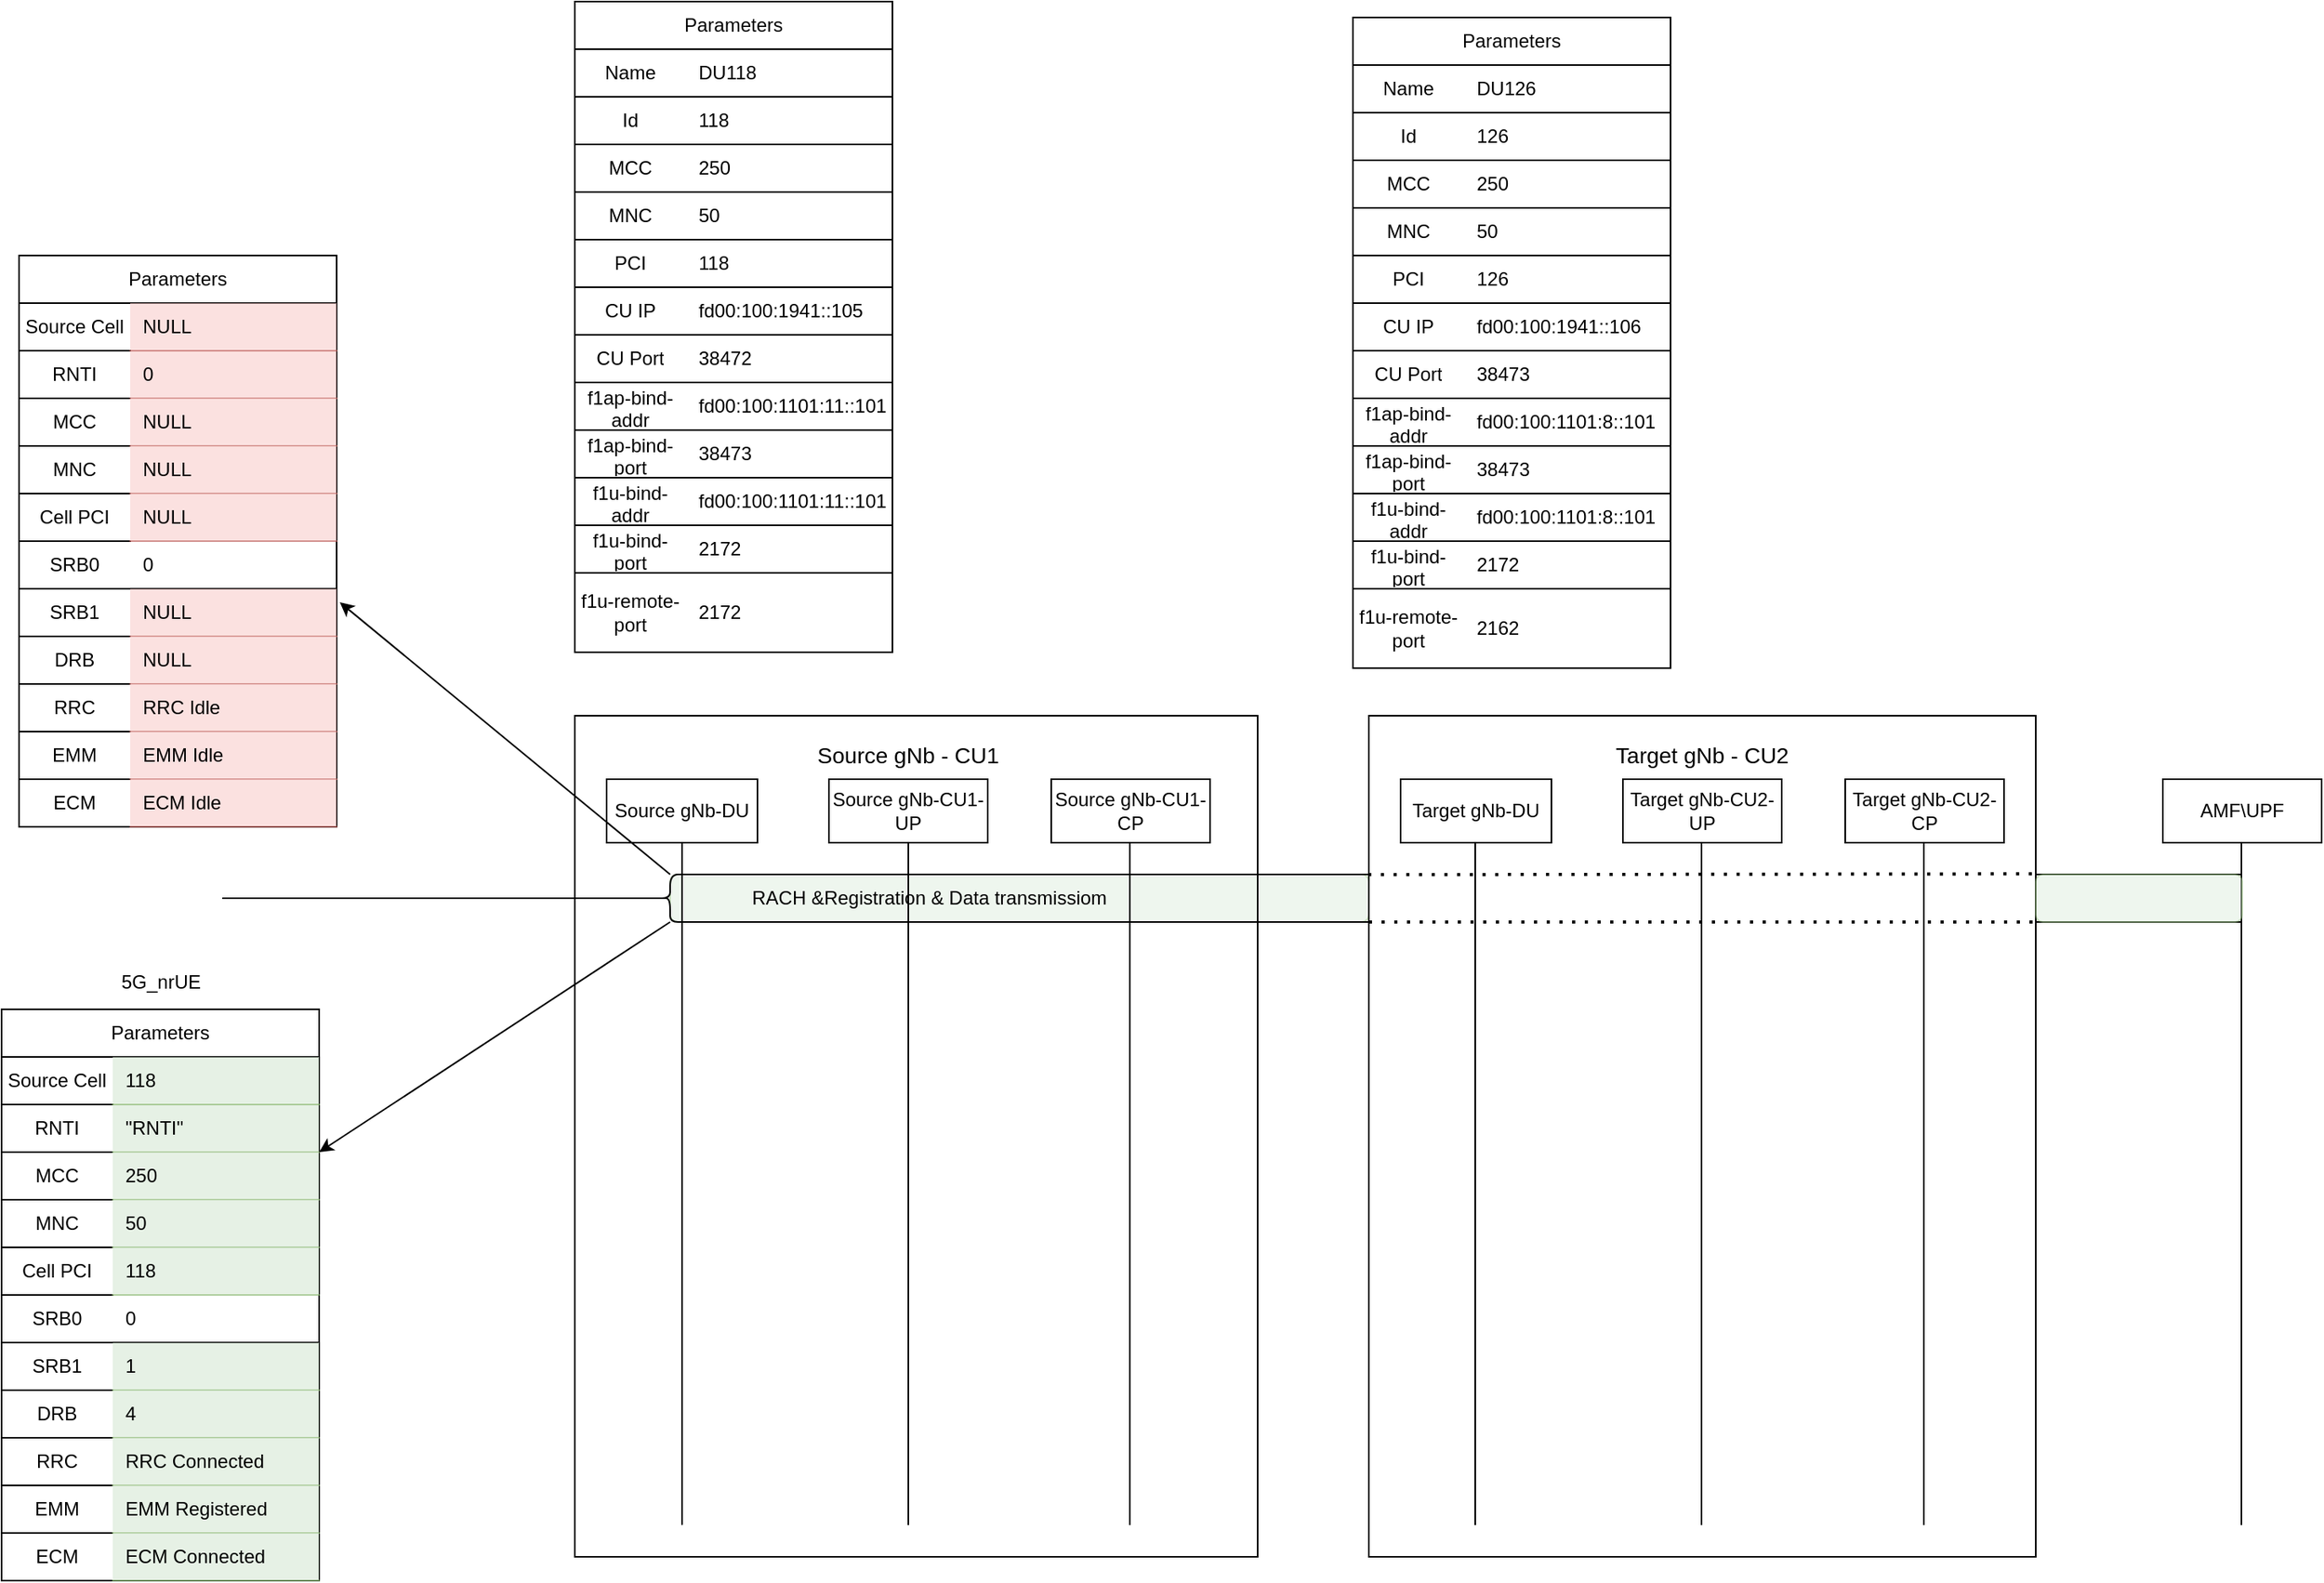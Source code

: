 <mxfile version="21.1.1" type="github">
  <diagram name="Page-1" id="ntlwcirGqWGYWwClvYJs">
    <mxGraphModel dx="2264" dy="1865" grid="1" gridSize="10" guides="1" tooltips="1" connect="1" arrows="1" fold="1" page="1" pageScale="1" pageWidth="827" pageHeight="1169" math="1" shadow="0">
      <root>
        <mxCell id="0" />
        <mxCell id="1" parent="0" />
        <mxCell id="01Hzk-wRed-KmRM_JVlv-125" value="" style="rounded=1;whiteSpace=wrap;html=1;fillColor=#d5e8d4;strokeColor=#82b366;opacity=40;shadow=0;" vertex="1" parent="1">
          <mxGeometry x="100" y="140" width="440" height="30" as="geometry" />
        </mxCell>
        <mxCell id="eY2_cheVj6THHlVWZL7n-2" value="" style="rounded=0;whiteSpace=wrap;html=1;fillColor=none;" parent="1" vertex="1">
          <mxGeometry x="40" y="40" width="430" height="530" as="geometry" />
        </mxCell>
        <mxCell id="eY2_cheVj6THHlVWZL7n-3" value="&lt;font style=&quot;font-size: 14px;&quot;&gt;Source gNb - CU1&lt;/font&gt;" style="text;html=1;strokeColor=none;fillColor=none;align=center;verticalAlign=middle;whiteSpace=wrap;rounded=0;" parent="1" vertex="1">
          <mxGeometry x="185" y="50" width="130" height="30" as="geometry" />
        </mxCell>
        <mxCell id="eY2_cheVj6THHlVWZL7n-4" value="" style="rounded=0;whiteSpace=wrap;html=1;fillColor=none;" parent="1" vertex="1">
          <mxGeometry x="540" y="40" width="420" height="530" as="geometry" />
        </mxCell>
        <mxCell id="eY2_cheVj6THHlVWZL7n-5" value="&lt;font style=&quot;font-size: 14px;&quot;&gt;Target gNb - CU2&lt;/font&gt;" style="text;html=1;strokeColor=none;fillColor=none;align=center;verticalAlign=middle;whiteSpace=wrap;rounded=0;" parent="1" vertex="1">
          <mxGeometry x="685" y="50" width="130" height="30" as="geometry" />
        </mxCell>
        <mxCell id="eY2_cheVj6THHlVWZL7n-6" value="Source gNb-DU" style="rounded=0;whiteSpace=wrap;html=1;" parent="1" vertex="1">
          <mxGeometry x="60" y="80" width="95" height="40" as="geometry" />
        </mxCell>
        <mxCell id="eY2_cheVj6THHlVWZL7n-7" value="Source gNb-CU1-UP" style="rounded=0;whiteSpace=wrap;html=1;" parent="1" vertex="1">
          <mxGeometry x="200" y="80" width="100" height="40" as="geometry" />
        </mxCell>
        <mxCell id="eY2_cheVj6THHlVWZL7n-8" value="Source gNb-CU1-CP" style="rounded=0;whiteSpace=wrap;html=1;" parent="1" vertex="1">
          <mxGeometry x="340" y="80" width="100" height="40" as="geometry" />
        </mxCell>
        <mxCell id="eY2_cheVj6THHlVWZL7n-9" value="Target gNb-DU" style="rounded=0;whiteSpace=wrap;html=1;" parent="1" vertex="1">
          <mxGeometry x="560" y="80" width="95" height="40" as="geometry" />
        </mxCell>
        <mxCell id="eY2_cheVj6THHlVWZL7n-10" value="Target gNb-CU2-UP" style="rounded=0;whiteSpace=wrap;html=1;" parent="1" vertex="1">
          <mxGeometry x="700" y="80" width="100" height="40" as="geometry" />
        </mxCell>
        <mxCell id="eY2_cheVj6THHlVWZL7n-11" value="Target gNb-CU2-CP" style="rounded=0;whiteSpace=wrap;html=1;" parent="1" vertex="1">
          <mxGeometry x="840" y="80" width="100" height="40" as="geometry" />
        </mxCell>
        <mxCell id="eY2_cheVj6THHlVWZL7n-12" value="AMF\UPF" style="rounded=0;whiteSpace=wrap;html=1;" parent="1" vertex="1">
          <mxGeometry x="1040" y="80" width="100" height="40" as="geometry" />
        </mxCell>
        <mxCell id="eY2_cheVj6THHlVWZL7n-13" value="" style="endArrow=none;html=1;rounded=0;entryX=0.5;entryY=1;entryDx=0;entryDy=0;exitX=0.157;exitY=0.962;exitDx=0;exitDy=0;exitPerimeter=0;" parent="1" source="eY2_cheVj6THHlVWZL7n-2" target="eY2_cheVj6THHlVWZL7n-6" edge="1">
          <mxGeometry width="50" height="50" relative="1" as="geometry">
            <mxPoint x="70" y="210" as="sourcePoint" />
            <mxPoint x="120" y="160" as="targetPoint" />
          </mxGeometry>
        </mxCell>
        <mxCell id="eY2_cheVj6THHlVWZL7n-14" value="" style="endArrow=none;html=1;rounded=0;entryX=0.5;entryY=1;entryDx=0;entryDy=0;exitX=0.157;exitY=0.962;exitDx=0;exitDy=0;exitPerimeter=0;" parent="1" edge="1">
          <mxGeometry width="50" height="50" relative="1" as="geometry">
            <mxPoint x="250" y="550" as="sourcePoint" />
            <mxPoint x="250" y="120" as="targetPoint" />
          </mxGeometry>
        </mxCell>
        <mxCell id="eY2_cheVj6THHlVWZL7n-15" value="" style="endArrow=none;html=1;rounded=0;entryX=0.5;entryY=1;entryDx=0;entryDy=0;exitX=0.157;exitY=0.962;exitDx=0;exitDy=0;exitPerimeter=0;" parent="1" edge="1">
          <mxGeometry width="50" height="50" relative="1" as="geometry">
            <mxPoint x="389.5" y="550" as="sourcePoint" />
            <mxPoint x="389.5" y="120" as="targetPoint" />
          </mxGeometry>
        </mxCell>
        <mxCell id="eY2_cheVj6THHlVWZL7n-16" value="" style="endArrow=none;html=1;rounded=0;entryX=0.5;entryY=1;entryDx=0;entryDy=0;exitX=0.157;exitY=0.962;exitDx=0;exitDy=0;exitPerimeter=0;" parent="1" edge="1">
          <mxGeometry width="50" height="50" relative="1" as="geometry">
            <mxPoint x="607" y="550" as="sourcePoint" />
            <mxPoint x="607" y="120" as="targetPoint" />
          </mxGeometry>
        </mxCell>
        <mxCell id="eY2_cheVj6THHlVWZL7n-17" value="" style="endArrow=none;html=1;rounded=0;entryX=0.5;entryY=1;entryDx=0;entryDy=0;exitX=0.157;exitY=0.962;exitDx=0;exitDy=0;exitPerimeter=0;" parent="1" edge="1">
          <mxGeometry width="50" height="50" relative="1" as="geometry">
            <mxPoint x="749.5" y="550" as="sourcePoint" />
            <mxPoint x="749.5" y="120" as="targetPoint" />
          </mxGeometry>
        </mxCell>
        <mxCell id="eY2_cheVj6THHlVWZL7n-18" value="" style="endArrow=none;html=1;rounded=0;entryX=0.5;entryY=1;entryDx=0;entryDy=0;exitX=0.157;exitY=0.962;exitDx=0;exitDy=0;exitPerimeter=0;" parent="1" edge="1">
          <mxGeometry width="50" height="50" relative="1" as="geometry">
            <mxPoint x="889.5" y="550" as="sourcePoint" />
            <mxPoint x="889.5" y="120" as="targetPoint" />
          </mxGeometry>
        </mxCell>
        <mxCell id="eY2_cheVj6THHlVWZL7n-19" value="" style="endArrow=none;html=1;rounded=0;entryX=0.5;entryY=1;entryDx=0;entryDy=0;exitX=0.157;exitY=0.962;exitDx=0;exitDy=0;exitPerimeter=0;" parent="1" edge="1">
          <mxGeometry width="50" height="50" relative="1" as="geometry">
            <mxPoint x="1089.5" y="550" as="sourcePoint" />
            <mxPoint x="1089.5" y="120" as="targetPoint" />
          </mxGeometry>
        </mxCell>
        <mxCell id="01Hzk-wRed-KmRM_JVlv-11" value="Parameters" style="swimlane;fontStyle=0;childLayout=stackLayout;horizontal=1;startSize=30;horizontalStack=0;resizeParent=1;resizeParentMax=0;resizeLast=0;collapsible=1;marginBottom=0;whiteSpace=wrap;html=1;treeMoving=0;" vertex="1" parent="1">
          <mxGeometry x="40" y="-410" width="200" height="410" as="geometry" />
        </mxCell>
        <mxCell id="01Hzk-wRed-KmRM_JVlv-12" value="" style="shape=tableRow;horizontal=0;startSize=0;swimlaneHead=0;swimlaneBody=0;top=0;left=0;bottom=0;right=0;collapsible=0;dropTarget=0;fillColor=none;points=[[0,0.5],[1,0.5]];portConstraint=eastwest;strokeColor=inherit;fontSize=12;" vertex="1" parent="01Hzk-wRed-KmRM_JVlv-11">
          <mxGeometry y="30" width="200" height="30" as="geometry" />
        </mxCell>
        <mxCell id="01Hzk-wRed-KmRM_JVlv-13" value="Name" style="shape=partialRectangle;html=1;whiteSpace=wrap;connectable=0;fillColor=none;top=0;left=0;bottom=0;right=0;overflow=hidden;pointerEvents=1;strokeColor=inherit;fontSize=12;" vertex="1" parent="01Hzk-wRed-KmRM_JVlv-12">
          <mxGeometry width="70" height="30" as="geometry">
            <mxRectangle width="70" height="30" as="alternateBounds" />
          </mxGeometry>
        </mxCell>
        <mxCell id="01Hzk-wRed-KmRM_JVlv-14" value="DU118" style="shape=partialRectangle;html=1;whiteSpace=wrap;connectable=0;fillColor=none;top=0;left=0;bottom=0;right=0;align=left;spacingLeft=6;overflow=hidden;strokeColor=inherit;fontSize=12;" vertex="1" parent="01Hzk-wRed-KmRM_JVlv-12">
          <mxGeometry x="70" width="130" height="30" as="geometry">
            <mxRectangle width="130" height="30" as="alternateBounds" />
          </mxGeometry>
        </mxCell>
        <mxCell id="01Hzk-wRed-KmRM_JVlv-15" value="" style="shape=tableRow;horizontal=0;startSize=0;swimlaneHead=0;swimlaneBody=0;top=0;left=0;bottom=0;right=0;collapsible=0;dropTarget=0;fillColor=none;points=[[0,0.5],[1,0.5]];portConstraint=eastwest;strokeColor=inherit;fontSize=12;" vertex="1" parent="01Hzk-wRed-KmRM_JVlv-11">
          <mxGeometry y="60" width="200" height="30" as="geometry" />
        </mxCell>
        <mxCell id="01Hzk-wRed-KmRM_JVlv-16" value="Id" style="shape=partialRectangle;html=1;whiteSpace=wrap;connectable=0;fillColor=none;top=1;left=0;bottom=1;right=0;overflow=hidden;strokeColor=inherit;fontSize=12;labelBorderColor=none;shadow=0;" vertex="1" parent="01Hzk-wRed-KmRM_JVlv-15">
          <mxGeometry width="70" height="30" as="geometry">
            <mxRectangle width="70" height="30" as="alternateBounds" />
          </mxGeometry>
        </mxCell>
        <mxCell id="01Hzk-wRed-KmRM_JVlv-17" value="118" style="shape=partialRectangle;html=1;whiteSpace=wrap;connectable=0;fillColor=none;top=1;left=0;bottom=1;right=0;align=left;spacingLeft=6;overflow=hidden;strokeColor=inherit;fontSize=12;" vertex="1" parent="01Hzk-wRed-KmRM_JVlv-15">
          <mxGeometry x="70" width="130" height="30" as="geometry">
            <mxRectangle width="130" height="30" as="alternateBounds" />
          </mxGeometry>
        </mxCell>
        <mxCell id="01Hzk-wRed-KmRM_JVlv-18" value="" style="shape=tableRow;horizontal=0;startSize=0;swimlaneHead=0;swimlaneBody=0;top=0;left=0;bottom=0;right=0;collapsible=0;dropTarget=0;fillColor=none;points=[[0,0.5],[1,0.5]];portConstraint=eastwest;strokeColor=inherit;fontSize=12;" vertex="1" parent="01Hzk-wRed-KmRM_JVlv-11">
          <mxGeometry y="90" width="200" height="30" as="geometry" />
        </mxCell>
        <mxCell id="01Hzk-wRed-KmRM_JVlv-19" value="MCC" style="shape=partialRectangle;html=1;whiteSpace=wrap;connectable=0;fillColor=none;top=0;left=0;bottom=1;right=0;overflow=hidden;strokeColor=inherit;fontSize=12;" vertex="1" parent="01Hzk-wRed-KmRM_JVlv-18">
          <mxGeometry width="70" height="30" as="geometry">
            <mxRectangle width="70" height="30" as="alternateBounds" />
          </mxGeometry>
        </mxCell>
        <mxCell id="01Hzk-wRed-KmRM_JVlv-20" value="250" style="shape=partialRectangle;html=1;whiteSpace=wrap;connectable=0;fillColor=none;top=0;left=0;bottom=1;right=0;align=left;spacingLeft=6;overflow=hidden;strokeColor=inherit;fontSize=12;" vertex="1" parent="01Hzk-wRed-KmRM_JVlv-18">
          <mxGeometry x="70" width="130" height="30" as="geometry">
            <mxRectangle width="130" height="30" as="alternateBounds" />
          </mxGeometry>
        </mxCell>
        <mxCell id="01Hzk-wRed-KmRM_JVlv-21" style="shape=tableRow;horizontal=0;startSize=0;swimlaneHead=0;swimlaneBody=0;top=0;left=0;bottom=0;right=0;collapsible=0;dropTarget=0;fillColor=none;points=[[0,0.5],[1,0.5]];portConstraint=eastwest;strokeColor=inherit;fontSize=12;" vertex="1" parent="01Hzk-wRed-KmRM_JVlv-11">
          <mxGeometry y="120" width="200" height="30" as="geometry" />
        </mxCell>
        <mxCell id="01Hzk-wRed-KmRM_JVlv-22" value="MNC" style="shape=partialRectangle;html=1;whiteSpace=wrap;connectable=0;fillColor=none;top=0;left=0;bottom=1;right=0;overflow=hidden;strokeColor=inherit;fontSize=12;" vertex="1" parent="01Hzk-wRed-KmRM_JVlv-21">
          <mxGeometry width="70" height="30" as="geometry">
            <mxRectangle width="70" height="30" as="alternateBounds" />
          </mxGeometry>
        </mxCell>
        <mxCell id="01Hzk-wRed-KmRM_JVlv-23" value="50" style="shape=partialRectangle;html=1;whiteSpace=wrap;connectable=0;fillColor=none;top=0;left=0;bottom=1;right=0;align=left;spacingLeft=6;overflow=hidden;strokeColor=inherit;fontSize=12;" vertex="1" parent="01Hzk-wRed-KmRM_JVlv-21">
          <mxGeometry x="70" width="130" height="30" as="geometry">
            <mxRectangle width="130" height="30" as="alternateBounds" />
          </mxGeometry>
        </mxCell>
        <mxCell id="01Hzk-wRed-KmRM_JVlv-24" style="shape=tableRow;horizontal=0;startSize=0;swimlaneHead=0;swimlaneBody=0;top=0;left=0;bottom=0;right=0;collapsible=0;dropTarget=0;fillColor=none;points=[[0,0.5],[1,0.5]];portConstraint=eastwest;strokeColor=inherit;fontSize=12;" vertex="1" parent="01Hzk-wRed-KmRM_JVlv-11">
          <mxGeometry y="150" width="200" height="30" as="geometry" />
        </mxCell>
        <mxCell id="01Hzk-wRed-KmRM_JVlv-25" value="PCI" style="shape=partialRectangle;html=1;whiteSpace=wrap;connectable=0;fillColor=none;top=0;left=0;bottom=1;right=0;overflow=hidden;strokeColor=inherit;fontSize=12;" vertex="1" parent="01Hzk-wRed-KmRM_JVlv-24">
          <mxGeometry width="70" height="30" as="geometry">
            <mxRectangle width="70" height="30" as="alternateBounds" />
          </mxGeometry>
        </mxCell>
        <mxCell id="01Hzk-wRed-KmRM_JVlv-26" value="118" style="shape=partialRectangle;html=1;whiteSpace=wrap;connectable=0;fillColor=none;top=0;left=0;bottom=1;right=0;align=left;spacingLeft=6;overflow=hidden;strokeColor=inherit;fontSize=12;" vertex="1" parent="01Hzk-wRed-KmRM_JVlv-24">
          <mxGeometry x="70" width="130" height="30" as="geometry">
            <mxRectangle width="130" height="30" as="alternateBounds" />
          </mxGeometry>
        </mxCell>
        <mxCell id="01Hzk-wRed-KmRM_JVlv-27" style="shape=tableRow;horizontal=0;startSize=0;swimlaneHead=0;swimlaneBody=0;top=0;left=0;bottom=0;right=0;collapsible=0;dropTarget=0;fillColor=none;points=[[0,0.5],[1,0.5]];portConstraint=eastwest;strokeColor=inherit;fontSize=12;" vertex="1" parent="01Hzk-wRed-KmRM_JVlv-11">
          <mxGeometry y="180" width="200" height="30" as="geometry" />
        </mxCell>
        <mxCell id="01Hzk-wRed-KmRM_JVlv-28" value="CU IP" style="shape=partialRectangle;html=1;whiteSpace=wrap;connectable=0;fillColor=none;top=0;left=0;bottom=1;right=0;overflow=hidden;strokeColor=inherit;fontSize=12;" vertex="1" parent="01Hzk-wRed-KmRM_JVlv-27">
          <mxGeometry width="70" height="30" as="geometry">
            <mxRectangle width="70" height="30" as="alternateBounds" />
          </mxGeometry>
        </mxCell>
        <mxCell id="01Hzk-wRed-KmRM_JVlv-29" value="fd00:100:1941::105" style="shape=partialRectangle;html=1;whiteSpace=wrap;connectable=0;fillColor=none;top=0;left=0;bottom=1;right=0;align=left;spacingLeft=6;overflow=hidden;strokeColor=inherit;fontSize=12;" vertex="1" parent="01Hzk-wRed-KmRM_JVlv-27">
          <mxGeometry x="70" width="130" height="30" as="geometry">
            <mxRectangle width="130" height="30" as="alternateBounds" />
          </mxGeometry>
        </mxCell>
        <mxCell id="01Hzk-wRed-KmRM_JVlv-59" style="shape=tableRow;horizontal=0;startSize=0;swimlaneHead=0;swimlaneBody=0;top=0;left=0;bottom=0;right=0;collapsible=0;dropTarget=0;fillColor=none;points=[[0,0.5],[1,0.5]];portConstraint=eastwest;strokeColor=inherit;fontSize=12;" vertex="1" parent="01Hzk-wRed-KmRM_JVlv-11">
          <mxGeometry y="210" width="200" height="30" as="geometry" />
        </mxCell>
        <mxCell id="01Hzk-wRed-KmRM_JVlv-60" value="CU Port" style="shape=partialRectangle;html=1;whiteSpace=wrap;connectable=0;fillColor=none;top=0;left=0;bottom=1;right=0;overflow=hidden;strokeColor=inherit;fontSize=12;" vertex="1" parent="01Hzk-wRed-KmRM_JVlv-59">
          <mxGeometry width="70" height="30" as="geometry">
            <mxRectangle width="70" height="30" as="alternateBounds" />
          </mxGeometry>
        </mxCell>
        <mxCell id="01Hzk-wRed-KmRM_JVlv-61" value="38472" style="shape=partialRectangle;html=1;whiteSpace=wrap;connectable=0;fillColor=none;top=0;left=0;bottom=1;right=0;align=left;spacingLeft=6;overflow=hidden;strokeColor=inherit;fontSize=12;" vertex="1" parent="01Hzk-wRed-KmRM_JVlv-59">
          <mxGeometry x="70" width="130" height="30" as="geometry">
            <mxRectangle width="130" height="30" as="alternateBounds" />
          </mxGeometry>
        </mxCell>
        <mxCell id="01Hzk-wRed-KmRM_JVlv-62" style="shape=tableRow;horizontal=0;startSize=0;swimlaneHead=0;swimlaneBody=0;top=0;left=0;bottom=0;right=0;collapsible=0;dropTarget=0;fillColor=none;points=[[0,0.5],[1,0.5]];portConstraint=eastwest;strokeColor=inherit;fontSize=12;" vertex="1" parent="01Hzk-wRed-KmRM_JVlv-11">
          <mxGeometry y="240" width="200" height="30" as="geometry" />
        </mxCell>
        <mxCell id="01Hzk-wRed-KmRM_JVlv-63" value="f1ap-bind-addr" style="shape=partialRectangle;html=1;whiteSpace=wrap;connectable=0;fillColor=none;top=0;left=0;bottom=1;right=0;overflow=hidden;strokeColor=inherit;fontSize=12;" vertex="1" parent="01Hzk-wRed-KmRM_JVlv-62">
          <mxGeometry width="70" height="30" as="geometry">
            <mxRectangle width="70" height="30" as="alternateBounds" />
          </mxGeometry>
        </mxCell>
        <mxCell id="01Hzk-wRed-KmRM_JVlv-64" value="fd00:100:1101:11::101" style="shape=partialRectangle;html=1;whiteSpace=wrap;connectable=0;fillColor=none;top=0;left=0;bottom=1;right=0;align=left;spacingLeft=6;overflow=hidden;strokeColor=inherit;fontSize=12;" vertex="1" parent="01Hzk-wRed-KmRM_JVlv-62">
          <mxGeometry x="70" width="130" height="30" as="geometry">
            <mxRectangle width="130" height="30" as="alternateBounds" />
          </mxGeometry>
        </mxCell>
        <mxCell id="01Hzk-wRed-KmRM_JVlv-65" style="shape=tableRow;horizontal=0;startSize=0;swimlaneHead=0;swimlaneBody=0;top=0;left=0;bottom=0;right=0;collapsible=0;dropTarget=0;fillColor=none;points=[[0,0.5],[1,0.5]];portConstraint=eastwest;strokeColor=inherit;fontSize=12;" vertex="1" parent="01Hzk-wRed-KmRM_JVlv-11">
          <mxGeometry y="270" width="200" height="30" as="geometry" />
        </mxCell>
        <mxCell id="01Hzk-wRed-KmRM_JVlv-66" value="f1ap-bind-port" style="shape=partialRectangle;html=1;whiteSpace=wrap;connectable=0;fillColor=none;top=0;left=0;bottom=1;right=0;overflow=hidden;strokeColor=inherit;fontSize=12;" vertex="1" parent="01Hzk-wRed-KmRM_JVlv-65">
          <mxGeometry width="70" height="30" as="geometry">
            <mxRectangle width="70" height="30" as="alternateBounds" />
          </mxGeometry>
        </mxCell>
        <mxCell id="01Hzk-wRed-KmRM_JVlv-67" value="38473" style="shape=partialRectangle;html=1;whiteSpace=wrap;connectable=0;fillColor=none;top=0;left=0;bottom=1;right=0;align=left;spacingLeft=6;overflow=hidden;strokeColor=inherit;fontSize=12;" vertex="1" parent="01Hzk-wRed-KmRM_JVlv-65">
          <mxGeometry x="70" width="130" height="30" as="geometry">
            <mxRectangle width="130" height="30" as="alternateBounds" />
          </mxGeometry>
        </mxCell>
        <mxCell id="01Hzk-wRed-KmRM_JVlv-68" style="shape=tableRow;horizontal=0;startSize=0;swimlaneHead=0;swimlaneBody=0;top=0;left=0;bottom=0;right=0;collapsible=0;dropTarget=0;fillColor=none;points=[[0,0.5],[1,0.5]];portConstraint=eastwest;strokeColor=inherit;fontSize=12;" vertex="1" parent="01Hzk-wRed-KmRM_JVlv-11">
          <mxGeometry y="300" width="200" height="30" as="geometry" />
        </mxCell>
        <mxCell id="01Hzk-wRed-KmRM_JVlv-69" value="f1u-bind-addr" style="shape=partialRectangle;html=1;whiteSpace=wrap;connectable=0;fillColor=none;top=0;left=0;bottom=1;right=0;overflow=hidden;strokeColor=inherit;fontSize=12;" vertex="1" parent="01Hzk-wRed-KmRM_JVlv-68">
          <mxGeometry width="70" height="30" as="geometry">
            <mxRectangle width="70" height="30" as="alternateBounds" />
          </mxGeometry>
        </mxCell>
        <mxCell id="01Hzk-wRed-KmRM_JVlv-70" value="fd00:100:1101:11::101" style="shape=partialRectangle;html=1;whiteSpace=wrap;connectable=0;fillColor=none;top=0;left=0;bottom=1;right=0;align=left;spacingLeft=6;overflow=hidden;strokeColor=inherit;fontSize=12;" vertex="1" parent="01Hzk-wRed-KmRM_JVlv-68">
          <mxGeometry x="70" width="130" height="30" as="geometry">
            <mxRectangle width="130" height="30" as="alternateBounds" />
          </mxGeometry>
        </mxCell>
        <mxCell id="01Hzk-wRed-KmRM_JVlv-71" style="shape=tableRow;horizontal=0;startSize=0;swimlaneHead=0;swimlaneBody=0;top=0;left=0;bottom=0;right=0;collapsible=0;dropTarget=0;fillColor=none;points=[[0,0.5],[1,0.5]];portConstraint=eastwest;strokeColor=inherit;fontSize=12;" vertex="1" parent="01Hzk-wRed-KmRM_JVlv-11">
          <mxGeometry y="330" width="200" height="30" as="geometry" />
        </mxCell>
        <mxCell id="01Hzk-wRed-KmRM_JVlv-72" value="f1u-bind-port" style="shape=partialRectangle;html=1;whiteSpace=wrap;connectable=0;fillColor=none;top=0;left=0;bottom=1;right=0;overflow=hidden;strokeColor=inherit;fontSize=12;" vertex="1" parent="01Hzk-wRed-KmRM_JVlv-71">
          <mxGeometry width="70" height="30" as="geometry">
            <mxRectangle width="70" height="30" as="alternateBounds" />
          </mxGeometry>
        </mxCell>
        <mxCell id="01Hzk-wRed-KmRM_JVlv-73" value="2172" style="shape=partialRectangle;html=1;whiteSpace=wrap;connectable=0;fillColor=none;top=0;left=0;bottom=1;right=0;align=left;spacingLeft=6;overflow=hidden;strokeColor=inherit;fontSize=12;" vertex="1" parent="01Hzk-wRed-KmRM_JVlv-71">
          <mxGeometry x="70" width="130" height="30" as="geometry">
            <mxRectangle width="130" height="30" as="alternateBounds" />
          </mxGeometry>
        </mxCell>
        <mxCell id="01Hzk-wRed-KmRM_JVlv-74" style="shape=tableRow;horizontal=0;startSize=0;swimlaneHead=0;swimlaneBody=0;top=0;left=0;bottom=0;right=0;collapsible=0;dropTarget=0;fillColor=none;points=[[0,0.5],[1,0.5]];portConstraint=eastwest;strokeColor=inherit;fontSize=12;" vertex="1" parent="01Hzk-wRed-KmRM_JVlv-11">
          <mxGeometry y="360" width="200" height="50" as="geometry" />
        </mxCell>
        <mxCell id="01Hzk-wRed-KmRM_JVlv-75" value="f1u-remote-port" style="shape=partialRectangle;html=1;whiteSpace=wrap;connectable=0;fillColor=none;top=0;left=0;bottom=1;right=0;overflow=hidden;strokeColor=inherit;fontSize=12;" vertex="1" parent="01Hzk-wRed-KmRM_JVlv-74">
          <mxGeometry width="70" height="50" as="geometry">
            <mxRectangle width="70" height="50" as="alternateBounds" />
          </mxGeometry>
        </mxCell>
        <mxCell id="01Hzk-wRed-KmRM_JVlv-76" value="2172" style="shape=partialRectangle;html=1;whiteSpace=wrap;connectable=0;fillColor=none;top=0;left=0;bottom=1;right=0;align=left;spacingLeft=6;overflow=hidden;strokeColor=inherit;fontSize=12;" vertex="1" parent="01Hzk-wRed-KmRM_JVlv-74">
          <mxGeometry x="70" width="130" height="50" as="geometry">
            <mxRectangle width="130" height="50" as="alternateBounds" />
          </mxGeometry>
        </mxCell>
        <mxCell id="01Hzk-wRed-KmRM_JVlv-77" value="Parameters" style="swimlane;fontStyle=0;childLayout=stackLayout;horizontal=1;startSize=30;horizontalStack=0;resizeParent=1;resizeParentMax=0;resizeLast=0;collapsible=1;marginBottom=0;whiteSpace=wrap;html=1;treeMoving=0;" vertex="1" parent="1">
          <mxGeometry x="530" y="-400" width="200" height="410" as="geometry">
            <mxRectangle x="530" y="-400" width="100" height="30" as="alternateBounds" />
          </mxGeometry>
        </mxCell>
        <mxCell id="01Hzk-wRed-KmRM_JVlv-78" value="" style="shape=tableRow;horizontal=0;startSize=0;swimlaneHead=0;swimlaneBody=0;top=0;left=0;bottom=0;right=0;collapsible=0;dropTarget=0;fillColor=none;points=[[0,0.5],[1,0.5]];portConstraint=eastwest;strokeColor=inherit;fontSize=12;" vertex="1" parent="01Hzk-wRed-KmRM_JVlv-77">
          <mxGeometry y="30" width="200" height="30" as="geometry" />
        </mxCell>
        <mxCell id="01Hzk-wRed-KmRM_JVlv-79" value="Name" style="shape=partialRectangle;html=1;whiteSpace=wrap;connectable=0;fillColor=none;top=0;left=0;bottom=0;right=0;overflow=hidden;pointerEvents=1;strokeColor=inherit;fontSize=12;" vertex="1" parent="01Hzk-wRed-KmRM_JVlv-78">
          <mxGeometry width="70" height="30" as="geometry">
            <mxRectangle width="70" height="30" as="alternateBounds" />
          </mxGeometry>
        </mxCell>
        <mxCell id="01Hzk-wRed-KmRM_JVlv-80" value="DU126" style="shape=partialRectangle;html=1;whiteSpace=wrap;connectable=0;fillColor=none;top=0;left=0;bottom=0;right=0;align=left;spacingLeft=6;overflow=hidden;strokeColor=inherit;fontSize=12;" vertex="1" parent="01Hzk-wRed-KmRM_JVlv-78">
          <mxGeometry x="70" width="130" height="30" as="geometry">
            <mxRectangle width="130" height="30" as="alternateBounds" />
          </mxGeometry>
        </mxCell>
        <mxCell id="01Hzk-wRed-KmRM_JVlv-81" value="" style="shape=tableRow;horizontal=0;startSize=0;swimlaneHead=0;swimlaneBody=0;top=0;left=0;bottom=0;right=0;collapsible=0;dropTarget=0;fillColor=none;points=[[0,0.5],[1,0.5]];portConstraint=eastwest;strokeColor=inherit;fontSize=12;" vertex="1" parent="01Hzk-wRed-KmRM_JVlv-77">
          <mxGeometry y="60" width="200" height="30" as="geometry" />
        </mxCell>
        <mxCell id="01Hzk-wRed-KmRM_JVlv-82" value="Id" style="shape=partialRectangle;html=1;whiteSpace=wrap;connectable=0;fillColor=none;top=1;left=0;bottom=1;right=0;overflow=hidden;strokeColor=inherit;fontSize=12;labelBorderColor=none;shadow=0;" vertex="1" parent="01Hzk-wRed-KmRM_JVlv-81">
          <mxGeometry width="70" height="30" as="geometry">
            <mxRectangle width="70" height="30" as="alternateBounds" />
          </mxGeometry>
        </mxCell>
        <mxCell id="01Hzk-wRed-KmRM_JVlv-83" value="126" style="shape=partialRectangle;html=1;whiteSpace=wrap;connectable=0;fillColor=none;top=1;left=0;bottom=1;right=0;align=left;spacingLeft=6;overflow=hidden;strokeColor=inherit;fontSize=12;" vertex="1" parent="01Hzk-wRed-KmRM_JVlv-81">
          <mxGeometry x="70" width="130" height="30" as="geometry">
            <mxRectangle width="130" height="30" as="alternateBounds" />
          </mxGeometry>
        </mxCell>
        <mxCell id="01Hzk-wRed-KmRM_JVlv-84" value="" style="shape=tableRow;horizontal=0;startSize=0;swimlaneHead=0;swimlaneBody=0;top=0;left=0;bottom=0;right=0;collapsible=0;dropTarget=0;fillColor=none;points=[[0,0.5],[1,0.5]];portConstraint=eastwest;strokeColor=inherit;fontSize=12;" vertex="1" parent="01Hzk-wRed-KmRM_JVlv-77">
          <mxGeometry y="90" width="200" height="30" as="geometry" />
        </mxCell>
        <mxCell id="01Hzk-wRed-KmRM_JVlv-85" value="MCC" style="shape=partialRectangle;html=1;whiteSpace=wrap;connectable=0;fillColor=none;top=0;left=0;bottom=1;right=0;overflow=hidden;strokeColor=inherit;fontSize=12;" vertex="1" parent="01Hzk-wRed-KmRM_JVlv-84">
          <mxGeometry width="70" height="30" as="geometry">
            <mxRectangle width="70" height="30" as="alternateBounds" />
          </mxGeometry>
        </mxCell>
        <mxCell id="01Hzk-wRed-KmRM_JVlv-86" value="250" style="shape=partialRectangle;html=1;whiteSpace=wrap;connectable=0;fillColor=none;top=0;left=0;bottom=1;right=0;align=left;spacingLeft=6;overflow=hidden;strokeColor=inherit;fontSize=12;" vertex="1" parent="01Hzk-wRed-KmRM_JVlv-84">
          <mxGeometry x="70" width="130" height="30" as="geometry">
            <mxRectangle width="130" height="30" as="alternateBounds" />
          </mxGeometry>
        </mxCell>
        <mxCell id="01Hzk-wRed-KmRM_JVlv-87" style="shape=tableRow;horizontal=0;startSize=0;swimlaneHead=0;swimlaneBody=0;top=0;left=0;bottom=0;right=0;collapsible=0;dropTarget=0;fillColor=none;points=[[0,0.5],[1,0.5]];portConstraint=eastwest;strokeColor=inherit;fontSize=12;" vertex="1" parent="01Hzk-wRed-KmRM_JVlv-77">
          <mxGeometry y="120" width="200" height="30" as="geometry" />
        </mxCell>
        <mxCell id="01Hzk-wRed-KmRM_JVlv-88" value="MNC" style="shape=partialRectangle;html=1;whiteSpace=wrap;connectable=0;fillColor=none;top=0;left=0;bottom=1;right=0;overflow=hidden;strokeColor=inherit;fontSize=12;" vertex="1" parent="01Hzk-wRed-KmRM_JVlv-87">
          <mxGeometry width="70" height="30" as="geometry">
            <mxRectangle width="70" height="30" as="alternateBounds" />
          </mxGeometry>
        </mxCell>
        <mxCell id="01Hzk-wRed-KmRM_JVlv-89" value="50" style="shape=partialRectangle;html=1;whiteSpace=wrap;connectable=0;fillColor=none;top=0;left=0;bottom=1;right=0;align=left;spacingLeft=6;overflow=hidden;strokeColor=inherit;fontSize=12;" vertex="1" parent="01Hzk-wRed-KmRM_JVlv-87">
          <mxGeometry x="70" width="130" height="30" as="geometry">
            <mxRectangle width="130" height="30" as="alternateBounds" />
          </mxGeometry>
        </mxCell>
        <mxCell id="01Hzk-wRed-KmRM_JVlv-90" style="shape=tableRow;horizontal=0;startSize=0;swimlaneHead=0;swimlaneBody=0;top=0;left=0;bottom=0;right=0;collapsible=0;dropTarget=0;fillColor=none;points=[[0,0.5],[1,0.5]];portConstraint=eastwest;strokeColor=inherit;fontSize=12;" vertex="1" parent="01Hzk-wRed-KmRM_JVlv-77">
          <mxGeometry y="150" width="200" height="30" as="geometry" />
        </mxCell>
        <mxCell id="01Hzk-wRed-KmRM_JVlv-91" value="PCI" style="shape=partialRectangle;html=1;whiteSpace=wrap;connectable=0;fillColor=none;top=0;left=0;bottom=1;right=0;overflow=hidden;strokeColor=inherit;fontSize=12;" vertex="1" parent="01Hzk-wRed-KmRM_JVlv-90">
          <mxGeometry width="70" height="30" as="geometry">
            <mxRectangle width="70" height="30" as="alternateBounds" />
          </mxGeometry>
        </mxCell>
        <mxCell id="01Hzk-wRed-KmRM_JVlv-92" value="126" style="shape=partialRectangle;html=1;whiteSpace=wrap;connectable=0;fillColor=none;top=0;left=0;bottom=1;right=0;align=left;spacingLeft=6;overflow=hidden;strokeColor=inherit;fontSize=12;" vertex="1" parent="01Hzk-wRed-KmRM_JVlv-90">
          <mxGeometry x="70" width="130" height="30" as="geometry">
            <mxRectangle width="130" height="30" as="alternateBounds" />
          </mxGeometry>
        </mxCell>
        <mxCell id="01Hzk-wRed-KmRM_JVlv-93" style="shape=tableRow;horizontal=0;startSize=0;swimlaneHead=0;swimlaneBody=0;top=0;left=0;bottom=0;right=0;collapsible=0;dropTarget=0;fillColor=none;points=[[0,0.5],[1,0.5]];portConstraint=eastwest;strokeColor=inherit;fontSize=12;" vertex="1" parent="01Hzk-wRed-KmRM_JVlv-77">
          <mxGeometry y="180" width="200" height="30" as="geometry" />
        </mxCell>
        <mxCell id="01Hzk-wRed-KmRM_JVlv-94" value="CU IP" style="shape=partialRectangle;html=1;whiteSpace=wrap;connectable=0;fillColor=none;top=0;left=0;bottom=1;right=0;overflow=hidden;strokeColor=inherit;fontSize=12;" vertex="1" parent="01Hzk-wRed-KmRM_JVlv-93">
          <mxGeometry width="70" height="30" as="geometry">
            <mxRectangle width="70" height="30" as="alternateBounds" />
          </mxGeometry>
        </mxCell>
        <mxCell id="01Hzk-wRed-KmRM_JVlv-95" value="fd00:100:1941::106" style="shape=partialRectangle;html=1;whiteSpace=wrap;connectable=0;fillColor=none;top=0;left=0;bottom=1;right=0;align=left;spacingLeft=6;overflow=hidden;strokeColor=inherit;fontSize=12;" vertex="1" parent="01Hzk-wRed-KmRM_JVlv-93">
          <mxGeometry x="70" width="130" height="30" as="geometry">
            <mxRectangle width="130" height="30" as="alternateBounds" />
          </mxGeometry>
        </mxCell>
        <mxCell id="01Hzk-wRed-KmRM_JVlv-96" style="shape=tableRow;horizontal=0;startSize=0;swimlaneHead=0;swimlaneBody=0;top=0;left=0;bottom=0;right=0;collapsible=0;dropTarget=0;fillColor=none;points=[[0,0.5],[1,0.5]];portConstraint=eastwest;strokeColor=inherit;fontSize=12;" vertex="1" parent="01Hzk-wRed-KmRM_JVlv-77">
          <mxGeometry y="210" width="200" height="30" as="geometry" />
        </mxCell>
        <mxCell id="01Hzk-wRed-KmRM_JVlv-97" value="CU Port" style="shape=partialRectangle;html=1;whiteSpace=wrap;connectable=0;fillColor=none;top=0;left=0;bottom=1;right=0;overflow=hidden;strokeColor=inherit;fontSize=12;" vertex="1" parent="01Hzk-wRed-KmRM_JVlv-96">
          <mxGeometry width="70" height="30" as="geometry">
            <mxRectangle width="70" height="30" as="alternateBounds" />
          </mxGeometry>
        </mxCell>
        <mxCell id="01Hzk-wRed-KmRM_JVlv-98" value="38473" style="shape=partialRectangle;html=1;whiteSpace=wrap;connectable=0;fillColor=none;top=0;left=0;bottom=1;right=0;align=left;spacingLeft=6;overflow=hidden;strokeColor=inherit;fontSize=12;" vertex="1" parent="01Hzk-wRed-KmRM_JVlv-96">
          <mxGeometry x="70" width="130" height="30" as="geometry">
            <mxRectangle width="130" height="30" as="alternateBounds" />
          </mxGeometry>
        </mxCell>
        <mxCell id="01Hzk-wRed-KmRM_JVlv-99" style="shape=tableRow;horizontal=0;startSize=0;swimlaneHead=0;swimlaneBody=0;top=0;left=0;bottom=0;right=0;collapsible=0;dropTarget=0;fillColor=none;points=[[0,0.5],[1,0.5]];portConstraint=eastwest;strokeColor=inherit;fontSize=12;" vertex="1" parent="01Hzk-wRed-KmRM_JVlv-77">
          <mxGeometry y="240" width="200" height="30" as="geometry" />
        </mxCell>
        <mxCell id="01Hzk-wRed-KmRM_JVlv-100" value="f1ap-bind-addr" style="shape=partialRectangle;html=1;whiteSpace=wrap;connectable=0;fillColor=none;top=0;left=0;bottom=1;right=0;overflow=hidden;strokeColor=inherit;fontSize=12;" vertex="1" parent="01Hzk-wRed-KmRM_JVlv-99">
          <mxGeometry width="70" height="30" as="geometry">
            <mxRectangle width="70" height="30" as="alternateBounds" />
          </mxGeometry>
        </mxCell>
        <mxCell id="01Hzk-wRed-KmRM_JVlv-101" value="fd00:100:1101:8::101" style="shape=partialRectangle;html=1;whiteSpace=wrap;connectable=0;fillColor=none;top=0;left=0;bottom=1;right=0;align=left;spacingLeft=6;overflow=hidden;strokeColor=inherit;fontSize=12;" vertex="1" parent="01Hzk-wRed-KmRM_JVlv-99">
          <mxGeometry x="70" width="130" height="30" as="geometry">
            <mxRectangle width="130" height="30" as="alternateBounds" />
          </mxGeometry>
        </mxCell>
        <mxCell id="01Hzk-wRed-KmRM_JVlv-102" style="shape=tableRow;horizontal=0;startSize=0;swimlaneHead=0;swimlaneBody=0;top=0;left=0;bottom=0;right=0;collapsible=0;dropTarget=0;fillColor=none;points=[[0,0.5],[1,0.5]];portConstraint=eastwest;strokeColor=inherit;fontSize=12;" vertex="1" parent="01Hzk-wRed-KmRM_JVlv-77">
          <mxGeometry y="270" width="200" height="30" as="geometry" />
        </mxCell>
        <mxCell id="01Hzk-wRed-KmRM_JVlv-103" value="f1ap-bind-port" style="shape=partialRectangle;html=1;whiteSpace=wrap;connectable=0;fillColor=none;top=0;left=0;bottom=1;right=0;overflow=hidden;strokeColor=inherit;fontSize=12;" vertex="1" parent="01Hzk-wRed-KmRM_JVlv-102">
          <mxGeometry width="70" height="30" as="geometry">
            <mxRectangle width="70" height="30" as="alternateBounds" />
          </mxGeometry>
        </mxCell>
        <mxCell id="01Hzk-wRed-KmRM_JVlv-104" value="38473" style="shape=partialRectangle;html=1;whiteSpace=wrap;connectable=0;fillColor=none;top=0;left=0;bottom=1;right=0;align=left;spacingLeft=6;overflow=hidden;strokeColor=inherit;fontSize=12;" vertex="1" parent="01Hzk-wRed-KmRM_JVlv-102">
          <mxGeometry x="70" width="130" height="30" as="geometry">
            <mxRectangle width="130" height="30" as="alternateBounds" />
          </mxGeometry>
        </mxCell>
        <mxCell id="01Hzk-wRed-KmRM_JVlv-105" style="shape=tableRow;horizontal=0;startSize=0;swimlaneHead=0;swimlaneBody=0;top=0;left=0;bottom=0;right=0;collapsible=0;dropTarget=0;fillColor=none;points=[[0,0.5],[1,0.5]];portConstraint=eastwest;strokeColor=inherit;fontSize=12;" vertex="1" parent="01Hzk-wRed-KmRM_JVlv-77">
          <mxGeometry y="300" width="200" height="30" as="geometry" />
        </mxCell>
        <mxCell id="01Hzk-wRed-KmRM_JVlv-106" value="f1u-bind-addr" style="shape=partialRectangle;html=1;whiteSpace=wrap;connectable=0;fillColor=none;top=0;left=0;bottom=1;right=0;overflow=hidden;strokeColor=inherit;fontSize=12;" vertex="1" parent="01Hzk-wRed-KmRM_JVlv-105">
          <mxGeometry width="70" height="30" as="geometry">
            <mxRectangle width="70" height="30" as="alternateBounds" />
          </mxGeometry>
        </mxCell>
        <mxCell id="01Hzk-wRed-KmRM_JVlv-107" value="fd00:100:1101:8::101" style="shape=partialRectangle;html=1;whiteSpace=wrap;connectable=0;fillColor=none;top=0;left=0;bottom=1;right=0;align=left;spacingLeft=6;overflow=hidden;strokeColor=inherit;fontSize=12;" vertex="1" parent="01Hzk-wRed-KmRM_JVlv-105">
          <mxGeometry x="70" width="130" height="30" as="geometry">
            <mxRectangle width="130" height="30" as="alternateBounds" />
          </mxGeometry>
        </mxCell>
        <mxCell id="01Hzk-wRed-KmRM_JVlv-108" style="shape=tableRow;horizontal=0;startSize=0;swimlaneHead=0;swimlaneBody=0;top=0;left=0;bottom=0;right=0;collapsible=0;dropTarget=0;fillColor=none;points=[[0,0.5],[1,0.5]];portConstraint=eastwest;strokeColor=inherit;fontSize=12;" vertex="1" parent="01Hzk-wRed-KmRM_JVlv-77">
          <mxGeometry y="330" width="200" height="30" as="geometry" />
        </mxCell>
        <mxCell id="01Hzk-wRed-KmRM_JVlv-109" value="f1u-bind-port" style="shape=partialRectangle;html=1;whiteSpace=wrap;connectable=0;fillColor=none;top=0;left=0;bottom=1;right=0;overflow=hidden;strokeColor=inherit;fontSize=12;" vertex="1" parent="01Hzk-wRed-KmRM_JVlv-108">
          <mxGeometry width="70" height="30" as="geometry">
            <mxRectangle width="70" height="30" as="alternateBounds" />
          </mxGeometry>
        </mxCell>
        <mxCell id="01Hzk-wRed-KmRM_JVlv-110" value="2172" style="shape=partialRectangle;html=1;whiteSpace=wrap;connectable=0;fillColor=none;top=0;left=0;bottom=1;right=0;align=left;spacingLeft=6;overflow=hidden;strokeColor=inherit;fontSize=12;" vertex="1" parent="01Hzk-wRed-KmRM_JVlv-108">
          <mxGeometry x="70" width="130" height="30" as="geometry">
            <mxRectangle width="130" height="30" as="alternateBounds" />
          </mxGeometry>
        </mxCell>
        <mxCell id="01Hzk-wRed-KmRM_JVlv-111" style="shape=tableRow;horizontal=0;startSize=0;swimlaneHead=0;swimlaneBody=0;top=0;left=0;bottom=0;right=0;collapsible=0;dropTarget=0;fillColor=none;points=[[0,0.5],[1,0.5]];portConstraint=eastwest;strokeColor=inherit;fontSize=12;" vertex="1" parent="01Hzk-wRed-KmRM_JVlv-77">
          <mxGeometry y="360" width="200" height="50" as="geometry" />
        </mxCell>
        <mxCell id="01Hzk-wRed-KmRM_JVlv-112" value="f1u-remote-port" style="shape=partialRectangle;html=1;whiteSpace=wrap;connectable=0;fillColor=none;top=0;left=0;bottom=1;right=0;overflow=hidden;strokeColor=inherit;fontSize=12;" vertex="1" parent="01Hzk-wRed-KmRM_JVlv-111">
          <mxGeometry width="70" height="50" as="geometry">
            <mxRectangle width="70" height="50" as="alternateBounds" />
          </mxGeometry>
        </mxCell>
        <mxCell id="01Hzk-wRed-KmRM_JVlv-113" value="2162" style="shape=partialRectangle;html=1;whiteSpace=wrap;connectable=0;fillColor=none;top=0;left=0;bottom=1;right=0;align=left;spacingLeft=6;overflow=hidden;strokeColor=inherit;fontSize=12;" vertex="1" parent="01Hzk-wRed-KmRM_JVlv-111">
          <mxGeometry x="70" width="130" height="50" as="geometry">
            <mxRectangle width="130" height="50" as="alternateBounds" />
          </mxGeometry>
        </mxCell>
        <mxCell id="01Hzk-wRed-KmRM_JVlv-114" value="5G_nrUE" style="shape=image;html=1;verticalAlign=top;verticalLabelPosition=bottom;labelBackgroundColor=#ffffff;imageAspect=0;aspect=fixed;image=https://cdn1.iconfinder.com/data/icons/communication-icons-10/750/Untitled-1-07-128.png" vertex="1" parent="1">
          <mxGeometry x="-260" y="116" width="78" height="78" as="geometry" />
        </mxCell>
        <mxCell id="01Hzk-wRed-KmRM_JVlv-115" value="" style="endArrow=none;html=1;rounded=0;" edge="1" parent="1">
          <mxGeometry width="50" height="50" relative="1" as="geometry">
            <mxPoint x="110" y="140" as="sourcePoint" />
            <mxPoint x="540" y="140" as="targetPoint" />
          </mxGeometry>
        </mxCell>
        <mxCell id="01Hzk-wRed-KmRM_JVlv-117" value="" style="endArrow=none;dashed=1;html=1;dashPattern=1 3;strokeWidth=2;rounded=0;exitX=-0.001;exitY=0.189;exitDx=0;exitDy=0;exitPerimeter=0;entryX=1.002;entryY=0.188;entryDx=0;entryDy=0;entryPerimeter=0;" edge="1" parent="1" source="eY2_cheVj6THHlVWZL7n-4" target="eY2_cheVj6THHlVWZL7n-4">
          <mxGeometry width="50" height="50" relative="1" as="geometry">
            <mxPoint x="700" y="190" as="sourcePoint" />
            <mxPoint x="750" y="140" as="targetPoint" />
          </mxGeometry>
        </mxCell>
        <mxCell id="01Hzk-wRed-KmRM_JVlv-118" value="" style="endArrow=none;html=1;rounded=0;" edge="1" parent="1">
          <mxGeometry width="50" height="50" relative="1" as="geometry">
            <mxPoint x="960" y="140" as="sourcePoint" />
            <mxPoint x="1090" y="140" as="targetPoint" />
          </mxGeometry>
        </mxCell>
        <mxCell id="01Hzk-wRed-KmRM_JVlv-119" value="" style="endArrow=none;html=1;rounded=0;" edge="1" parent="1">
          <mxGeometry width="50" height="50" relative="1" as="geometry">
            <mxPoint x="110" y="170" as="sourcePoint" />
            <mxPoint x="540" y="170" as="targetPoint" />
          </mxGeometry>
        </mxCell>
        <mxCell id="01Hzk-wRed-KmRM_JVlv-120" value="" style="endArrow=none;dashed=1;html=1;dashPattern=1 3;strokeWidth=2;rounded=0;exitX=-0.001;exitY=0.189;exitDx=0;exitDy=0;exitPerimeter=0;entryX=1.002;entryY=0.188;entryDx=0;entryDy=0;entryPerimeter=0;" edge="1" parent="1">
          <mxGeometry width="50" height="50" relative="1" as="geometry">
            <mxPoint x="540" y="170" as="sourcePoint" />
            <mxPoint x="961" y="170" as="targetPoint" />
          </mxGeometry>
        </mxCell>
        <mxCell id="01Hzk-wRed-KmRM_JVlv-121" value="" style="endArrow=none;html=1;rounded=0;" edge="1" parent="1">
          <mxGeometry width="50" height="50" relative="1" as="geometry">
            <mxPoint x="960" y="170" as="sourcePoint" />
            <mxPoint x="1090" y="170" as="targetPoint" />
          </mxGeometry>
        </mxCell>
        <mxCell id="01Hzk-wRed-KmRM_JVlv-122" value="" style="endArrow=none;html=1;rounded=0;entryX=0.1;entryY=0.5;entryDx=0;entryDy=0;entryPerimeter=0;exitX=1;exitY=0.5;exitDx=0;exitDy=0;" edge="1" parent="1" source="01Hzk-wRed-KmRM_JVlv-114" target="01Hzk-wRed-KmRM_JVlv-123">
          <mxGeometry width="50" height="50" relative="1" as="geometry">
            <mxPoint x="-180" y="290" as="sourcePoint" />
            <mxPoint x="10" y="180" as="targetPoint" />
          </mxGeometry>
        </mxCell>
        <mxCell id="01Hzk-wRed-KmRM_JVlv-123" value="" style="shape=curlyBracket;whiteSpace=wrap;html=1;rounded=1;labelPosition=left;verticalLabelPosition=middle;align=right;verticalAlign=middle;" vertex="1" parent="1">
          <mxGeometry x="90" y="140" width="20" height="30" as="geometry" />
        </mxCell>
        <mxCell id="01Hzk-wRed-KmRM_JVlv-124" value="RACH &amp;amp;Registration &amp;amp; Data transmissiom&amp;nbsp;" style="text;html=1;strokeColor=none;fillColor=none;align=center;verticalAlign=middle;whiteSpace=wrap;rounded=0;" vertex="1" parent="1">
          <mxGeometry x="130" y="140" width="270" height="30" as="geometry" />
        </mxCell>
        <mxCell id="01Hzk-wRed-KmRM_JVlv-126" value="" style="rounded=1;whiteSpace=wrap;html=1;fillColor=#d5e8d4;strokeColor=#82b366;opacity=40;" vertex="1" parent="1">
          <mxGeometry x="960" y="140" width="130" height="30" as="geometry" />
        </mxCell>
        <mxCell id="01Hzk-wRed-KmRM_JVlv-127" value="Parameters" style="swimlane;fontStyle=0;childLayout=stackLayout;horizontal=1;startSize=30;horizontalStack=0;resizeParent=1;resizeParentMax=0;resizeLast=0;collapsible=1;marginBottom=0;whiteSpace=wrap;html=1;treeMoving=0;" vertex="1" parent="1">
          <mxGeometry x="-321" y="225" width="200" height="360" as="geometry">
            <mxRectangle x="-182" y="200" width="100" height="30" as="alternateBounds" />
          </mxGeometry>
        </mxCell>
        <mxCell id="01Hzk-wRed-KmRM_JVlv-128" value="" style="shape=tableRow;horizontal=0;startSize=0;swimlaneHead=0;swimlaneBody=0;top=0;left=0;bottom=0;right=0;collapsible=0;dropTarget=0;fillColor=none;points=[[0,0.5],[1,0.5]];portConstraint=eastwest;strokeColor=inherit;fontSize=12;" vertex="1" parent="01Hzk-wRed-KmRM_JVlv-127">
          <mxGeometry y="30" width="200" height="30" as="geometry" />
        </mxCell>
        <mxCell id="01Hzk-wRed-KmRM_JVlv-129" value="Source Cell" style="shape=partialRectangle;html=1;whiteSpace=wrap;connectable=0;fillColor=none;top=0;left=0;bottom=0;right=0;overflow=hidden;pointerEvents=1;strokeColor=inherit;fontSize=12;" vertex="1" parent="01Hzk-wRed-KmRM_JVlv-128">
          <mxGeometry width="70" height="30" as="geometry">
            <mxRectangle width="70" height="30" as="alternateBounds" />
          </mxGeometry>
        </mxCell>
        <mxCell id="01Hzk-wRed-KmRM_JVlv-130" value="118" style="shape=partialRectangle;html=1;whiteSpace=wrap;connectable=0;fillColor=#d5e8d4;top=0;left=0;bottom=0;right=0;align=left;spacingLeft=6;overflow=hidden;strokeColor=#82b366;fontSize=12;opacity=60;" vertex="1" parent="01Hzk-wRed-KmRM_JVlv-128">
          <mxGeometry x="70" width="130" height="30" as="geometry">
            <mxRectangle width="130" height="30" as="alternateBounds" />
          </mxGeometry>
        </mxCell>
        <mxCell id="01Hzk-wRed-KmRM_JVlv-131" value="" style="shape=tableRow;horizontal=0;startSize=0;swimlaneHead=0;swimlaneBody=0;top=0;left=0;bottom=0;right=0;collapsible=0;dropTarget=0;fillColor=none;points=[[0,0.5],[1,0.5]];portConstraint=eastwest;strokeColor=inherit;fontSize=12;" vertex="1" parent="01Hzk-wRed-KmRM_JVlv-127">
          <mxGeometry y="60" width="200" height="30" as="geometry" />
        </mxCell>
        <mxCell id="01Hzk-wRed-KmRM_JVlv-132" value="RNTI" style="shape=partialRectangle;html=1;whiteSpace=wrap;connectable=0;fillColor=none;top=1;left=0;bottom=1;right=0;overflow=hidden;strokeColor=inherit;fontSize=12;labelBorderColor=none;shadow=0;" vertex="1" parent="01Hzk-wRed-KmRM_JVlv-131">
          <mxGeometry width="70" height="30" as="geometry">
            <mxRectangle width="70" height="30" as="alternateBounds" />
          </mxGeometry>
        </mxCell>
        <mxCell id="01Hzk-wRed-KmRM_JVlv-133" value="&quot;RNTI&quot;" style="shape=partialRectangle;html=1;whiteSpace=wrap;connectable=0;fillColor=#d5e8d4;top=1;left=0;bottom=1;right=0;align=left;spacingLeft=6;overflow=hidden;strokeColor=#82b366;fontSize=12;opacity=60;" vertex="1" parent="01Hzk-wRed-KmRM_JVlv-131">
          <mxGeometry x="70" width="130" height="30" as="geometry">
            <mxRectangle width="130" height="30" as="alternateBounds" />
          </mxGeometry>
        </mxCell>
        <mxCell id="01Hzk-wRed-KmRM_JVlv-134" value="" style="shape=tableRow;horizontal=0;startSize=0;swimlaneHead=0;swimlaneBody=0;top=0;left=0;bottom=0;right=0;collapsible=0;dropTarget=0;fillColor=none;points=[[0,0.5],[1,0.5]];portConstraint=eastwest;strokeColor=inherit;fontSize=12;" vertex="1" parent="01Hzk-wRed-KmRM_JVlv-127">
          <mxGeometry y="90" width="200" height="30" as="geometry" />
        </mxCell>
        <mxCell id="01Hzk-wRed-KmRM_JVlv-135" value="MCC" style="shape=partialRectangle;html=1;whiteSpace=wrap;connectable=0;fillColor=none;top=0;left=0;bottom=1;right=0;overflow=hidden;strokeColor=inherit;fontSize=12;" vertex="1" parent="01Hzk-wRed-KmRM_JVlv-134">
          <mxGeometry width="70" height="30" as="geometry">
            <mxRectangle width="70" height="30" as="alternateBounds" />
          </mxGeometry>
        </mxCell>
        <mxCell id="01Hzk-wRed-KmRM_JVlv-136" value="250" style="shape=partialRectangle;html=1;whiteSpace=wrap;connectable=0;fillColor=#d5e8d4;top=0;left=0;bottom=1;right=0;align=left;spacingLeft=6;overflow=hidden;strokeColor=#82b366;fontSize=12;opacity=60;" vertex="1" parent="01Hzk-wRed-KmRM_JVlv-134">
          <mxGeometry x="70" width="130" height="30" as="geometry">
            <mxRectangle width="130" height="30" as="alternateBounds" />
          </mxGeometry>
        </mxCell>
        <mxCell id="01Hzk-wRed-KmRM_JVlv-137" style="shape=tableRow;horizontal=0;startSize=0;swimlaneHead=0;swimlaneBody=0;top=0;left=0;bottom=0;right=0;collapsible=0;dropTarget=0;fillColor=none;points=[[0,0.5],[1,0.5]];portConstraint=eastwest;strokeColor=inherit;fontSize=12;" vertex="1" parent="01Hzk-wRed-KmRM_JVlv-127">
          <mxGeometry y="120" width="200" height="30" as="geometry" />
        </mxCell>
        <mxCell id="01Hzk-wRed-KmRM_JVlv-138" value="MNC" style="shape=partialRectangle;html=1;whiteSpace=wrap;connectable=0;fillColor=none;top=0;left=0;bottom=1;right=0;overflow=hidden;strokeColor=inherit;fontSize=12;" vertex="1" parent="01Hzk-wRed-KmRM_JVlv-137">
          <mxGeometry width="70" height="30" as="geometry">
            <mxRectangle width="70" height="30" as="alternateBounds" />
          </mxGeometry>
        </mxCell>
        <mxCell id="01Hzk-wRed-KmRM_JVlv-139" value="50" style="shape=partialRectangle;html=1;whiteSpace=wrap;connectable=0;fillColor=#d5e8d4;top=0;left=0;bottom=1;right=0;align=left;spacingLeft=6;overflow=hidden;strokeColor=#82b366;fontSize=12;opacity=60;" vertex="1" parent="01Hzk-wRed-KmRM_JVlv-137">
          <mxGeometry x="70" width="130" height="30" as="geometry">
            <mxRectangle width="130" height="30" as="alternateBounds" />
          </mxGeometry>
        </mxCell>
        <mxCell id="01Hzk-wRed-KmRM_JVlv-140" style="shape=tableRow;horizontal=0;startSize=0;swimlaneHead=0;swimlaneBody=0;top=0;left=0;bottom=0;right=0;collapsible=0;dropTarget=0;fillColor=none;points=[[0,0.5],[1,0.5]];portConstraint=eastwest;strokeColor=inherit;fontSize=12;" vertex="1" parent="01Hzk-wRed-KmRM_JVlv-127">
          <mxGeometry y="150" width="200" height="30" as="geometry" />
        </mxCell>
        <mxCell id="01Hzk-wRed-KmRM_JVlv-141" value="Cell PCI" style="shape=partialRectangle;html=1;whiteSpace=wrap;connectable=0;fillColor=none;top=0;left=0;bottom=1;right=0;overflow=hidden;strokeColor=inherit;fontSize=12;" vertex="1" parent="01Hzk-wRed-KmRM_JVlv-140">
          <mxGeometry width="70" height="30" as="geometry">
            <mxRectangle width="70" height="30" as="alternateBounds" />
          </mxGeometry>
        </mxCell>
        <mxCell id="01Hzk-wRed-KmRM_JVlv-142" value="118" style="shape=partialRectangle;html=1;whiteSpace=wrap;connectable=0;fillColor=#d5e8d4;top=0;left=0;bottom=1;right=0;align=left;spacingLeft=6;overflow=hidden;strokeColor=#82b366;fontSize=12;opacity=60;" vertex="1" parent="01Hzk-wRed-KmRM_JVlv-140">
          <mxGeometry x="70" width="130" height="30" as="geometry">
            <mxRectangle width="130" height="30" as="alternateBounds" />
          </mxGeometry>
        </mxCell>
        <mxCell id="01Hzk-wRed-KmRM_JVlv-143" style="shape=tableRow;horizontal=0;startSize=0;swimlaneHead=0;swimlaneBody=0;top=0;left=0;bottom=0;right=0;collapsible=0;dropTarget=0;fillColor=none;points=[[0,0.5],[1,0.5]];portConstraint=eastwest;strokeColor=inherit;fontSize=12;" vertex="1" parent="01Hzk-wRed-KmRM_JVlv-127">
          <mxGeometry y="180" width="200" height="30" as="geometry" />
        </mxCell>
        <mxCell id="01Hzk-wRed-KmRM_JVlv-144" value="SRB0" style="shape=partialRectangle;html=1;whiteSpace=wrap;connectable=0;fillColor=none;top=0;left=0;bottom=1;right=0;overflow=hidden;strokeColor=inherit;fontSize=12;" vertex="1" parent="01Hzk-wRed-KmRM_JVlv-143">
          <mxGeometry width="70" height="30" as="geometry">
            <mxRectangle width="70" height="30" as="alternateBounds" />
          </mxGeometry>
        </mxCell>
        <mxCell id="01Hzk-wRed-KmRM_JVlv-145" value="0" style="shape=partialRectangle;html=1;whiteSpace=wrap;connectable=0;fillColor=none;top=0;left=0;bottom=1;right=0;align=left;spacingLeft=6;overflow=hidden;strokeColor=inherit;fontSize=12;" vertex="1" parent="01Hzk-wRed-KmRM_JVlv-143">
          <mxGeometry x="70" width="130" height="30" as="geometry">
            <mxRectangle width="130" height="30" as="alternateBounds" />
          </mxGeometry>
        </mxCell>
        <mxCell id="01Hzk-wRed-KmRM_JVlv-146" style="shape=tableRow;horizontal=0;startSize=0;swimlaneHead=0;swimlaneBody=0;top=0;left=0;bottom=0;right=0;collapsible=0;dropTarget=0;fillColor=none;points=[[0,0.5],[1,0.5]];portConstraint=eastwest;strokeColor=inherit;fontSize=12;" vertex="1" parent="01Hzk-wRed-KmRM_JVlv-127">
          <mxGeometry y="210" width="200" height="30" as="geometry" />
        </mxCell>
        <mxCell id="01Hzk-wRed-KmRM_JVlv-147" value="SRB1" style="shape=partialRectangle;html=1;whiteSpace=wrap;connectable=0;fillColor=none;top=0;left=0;bottom=1;right=0;overflow=hidden;strokeColor=inherit;fontSize=12;" vertex="1" parent="01Hzk-wRed-KmRM_JVlv-146">
          <mxGeometry width="70" height="30" as="geometry">
            <mxRectangle width="70" height="30" as="alternateBounds" />
          </mxGeometry>
        </mxCell>
        <mxCell id="01Hzk-wRed-KmRM_JVlv-148" value="1" style="shape=partialRectangle;html=1;whiteSpace=wrap;connectable=0;fillColor=#d5e8d4;top=0;left=0;bottom=1;right=0;align=left;spacingLeft=6;overflow=hidden;strokeColor=#82b366;fontSize=12;opacity=60;" vertex="1" parent="01Hzk-wRed-KmRM_JVlv-146">
          <mxGeometry x="70" width="130" height="30" as="geometry">
            <mxRectangle width="130" height="30" as="alternateBounds" />
          </mxGeometry>
        </mxCell>
        <mxCell id="01Hzk-wRed-KmRM_JVlv-149" style="shape=tableRow;horizontal=0;startSize=0;swimlaneHead=0;swimlaneBody=0;top=0;left=0;bottom=0;right=0;collapsible=0;dropTarget=0;fillColor=none;points=[[0,0.5],[1,0.5]];portConstraint=eastwest;strokeColor=inherit;fontSize=12;" vertex="1" parent="01Hzk-wRed-KmRM_JVlv-127">
          <mxGeometry y="240" width="200" height="30" as="geometry" />
        </mxCell>
        <mxCell id="01Hzk-wRed-KmRM_JVlv-150" value="DRB" style="shape=partialRectangle;html=1;whiteSpace=wrap;connectable=0;fillColor=none;top=0;left=0;bottom=1;right=0;overflow=hidden;strokeColor=inherit;fontSize=12;" vertex="1" parent="01Hzk-wRed-KmRM_JVlv-149">
          <mxGeometry width="70" height="30" as="geometry">
            <mxRectangle width="70" height="30" as="alternateBounds" />
          </mxGeometry>
        </mxCell>
        <mxCell id="01Hzk-wRed-KmRM_JVlv-151" value="4" style="shape=partialRectangle;html=1;whiteSpace=wrap;connectable=0;fillColor=#d5e8d4;top=0;left=0;bottom=1;right=0;align=left;spacingLeft=6;overflow=hidden;strokeColor=#82b366;fontSize=12;opacity=60;" vertex="1" parent="01Hzk-wRed-KmRM_JVlv-149">
          <mxGeometry x="70" width="130" height="30" as="geometry">
            <mxRectangle width="130" height="30" as="alternateBounds" />
          </mxGeometry>
        </mxCell>
        <mxCell id="01Hzk-wRed-KmRM_JVlv-152" style="shape=tableRow;horizontal=0;startSize=0;swimlaneHead=0;swimlaneBody=0;top=0;left=0;bottom=0;right=0;collapsible=0;dropTarget=0;fillColor=none;points=[[0,0.5],[1,0.5]];portConstraint=eastwest;strokeColor=inherit;fontSize=12;" vertex="1" parent="01Hzk-wRed-KmRM_JVlv-127">
          <mxGeometry y="270" width="200" height="30" as="geometry" />
        </mxCell>
        <mxCell id="01Hzk-wRed-KmRM_JVlv-153" value="RRC" style="shape=partialRectangle;html=1;whiteSpace=wrap;connectable=0;fillColor=none;top=0;left=0;bottom=1;right=0;overflow=hidden;strokeColor=inherit;fontSize=12;" vertex="1" parent="01Hzk-wRed-KmRM_JVlv-152">
          <mxGeometry width="70" height="30" as="geometry">
            <mxRectangle width="70" height="30" as="alternateBounds" />
          </mxGeometry>
        </mxCell>
        <mxCell id="01Hzk-wRed-KmRM_JVlv-154" value="RRC Connected" style="shape=partialRectangle;html=1;whiteSpace=wrap;connectable=0;fillColor=#d5e8d4;top=0;left=0;bottom=1;right=0;align=left;spacingLeft=6;overflow=hidden;strokeColor=#82b366;fontSize=12;opacity=60;" vertex="1" parent="01Hzk-wRed-KmRM_JVlv-152">
          <mxGeometry x="70" width="130" height="30" as="geometry">
            <mxRectangle width="130" height="30" as="alternateBounds" />
          </mxGeometry>
        </mxCell>
        <mxCell id="01Hzk-wRed-KmRM_JVlv-158" style="shape=tableRow;horizontal=0;startSize=0;swimlaneHead=0;swimlaneBody=0;top=0;left=0;bottom=0;right=0;collapsible=0;dropTarget=0;fillColor=none;points=[[0,0.5],[1,0.5]];portConstraint=eastwest;strokeColor=inherit;fontSize=12;" vertex="1" parent="01Hzk-wRed-KmRM_JVlv-127">
          <mxGeometry y="300" width="200" height="30" as="geometry" />
        </mxCell>
        <mxCell id="01Hzk-wRed-KmRM_JVlv-159" value="EMM" style="shape=partialRectangle;html=1;whiteSpace=wrap;connectable=0;fillColor=none;top=0;left=0;bottom=1;right=0;overflow=hidden;strokeColor=inherit;fontSize=12;" vertex="1" parent="01Hzk-wRed-KmRM_JVlv-158">
          <mxGeometry width="70" height="30" as="geometry">
            <mxRectangle width="70" height="30" as="alternateBounds" />
          </mxGeometry>
        </mxCell>
        <mxCell id="01Hzk-wRed-KmRM_JVlv-160" value="EMM Registered" style="shape=partialRectangle;html=1;whiteSpace=wrap;connectable=0;fillColor=#d5e8d4;top=0;left=0;bottom=1;right=0;align=left;spacingLeft=6;overflow=hidden;strokeColor=#82b366;fontSize=12;opacity=60;" vertex="1" parent="01Hzk-wRed-KmRM_JVlv-158">
          <mxGeometry x="70" width="130" height="30" as="geometry">
            <mxRectangle width="130" height="30" as="alternateBounds" />
          </mxGeometry>
        </mxCell>
        <mxCell id="01Hzk-wRed-KmRM_JVlv-161" style="shape=tableRow;horizontal=0;startSize=0;swimlaneHead=0;swimlaneBody=0;top=0;left=0;bottom=0;right=0;collapsible=0;dropTarget=0;fillColor=none;points=[[0,0.5],[1,0.5]];portConstraint=eastwest;strokeColor=inherit;fontSize=12;" vertex="1" parent="01Hzk-wRed-KmRM_JVlv-127">
          <mxGeometry y="330" width="200" height="30" as="geometry" />
        </mxCell>
        <mxCell id="01Hzk-wRed-KmRM_JVlv-162" value="ECM" style="shape=partialRectangle;html=1;whiteSpace=wrap;connectable=0;fillColor=none;top=0;left=0;bottom=1;right=0;overflow=hidden;strokeColor=inherit;fontSize=12;" vertex="1" parent="01Hzk-wRed-KmRM_JVlv-161">
          <mxGeometry width="70" height="30" as="geometry">
            <mxRectangle width="70" height="30" as="alternateBounds" />
          </mxGeometry>
        </mxCell>
        <mxCell id="01Hzk-wRed-KmRM_JVlv-163" value="ECM Connected" style="shape=partialRectangle;html=1;whiteSpace=wrap;connectable=0;fillColor=#d5e8d4;top=0;left=0;bottom=1;right=0;align=left;spacingLeft=6;overflow=hidden;strokeColor=#82b366;fontSize=12;opacity=60;" vertex="1" parent="01Hzk-wRed-KmRM_JVlv-161">
          <mxGeometry x="70" width="130" height="30" as="geometry">
            <mxRectangle width="130" height="30" as="alternateBounds" />
          </mxGeometry>
        </mxCell>
        <mxCell id="01Hzk-wRed-KmRM_JVlv-169" value="" style="endArrow=classic;html=1;rounded=0;exitX=0.5;exitY=1;exitDx=0;exitDy=0;entryX=1;entryY=0.25;entryDx=0;entryDy=0;" edge="1" parent="1" source="01Hzk-wRed-KmRM_JVlv-123" target="01Hzk-wRed-KmRM_JVlv-127">
          <mxGeometry width="50" height="50" relative="1" as="geometry">
            <mxPoint x="-60" y="290" as="sourcePoint" />
            <mxPoint x="-10" y="240" as="targetPoint" />
          </mxGeometry>
        </mxCell>
        <mxCell id="01Hzk-wRed-KmRM_JVlv-170" value="Parameters" style="swimlane;fontStyle=0;childLayout=stackLayout;horizontal=1;startSize=30;horizontalStack=0;resizeParent=1;resizeParentMax=0;resizeLast=0;collapsible=1;marginBottom=0;whiteSpace=wrap;html=1;treeMoving=0;" vertex="1" parent="1">
          <mxGeometry x="-310" y="-250" width="200" height="360" as="geometry">
            <mxRectangle x="-321" y="-250" width="100" height="30" as="alternateBounds" />
          </mxGeometry>
        </mxCell>
        <mxCell id="01Hzk-wRed-KmRM_JVlv-171" value="" style="shape=tableRow;horizontal=0;startSize=0;swimlaneHead=0;swimlaneBody=0;top=0;left=0;bottom=0;right=0;collapsible=0;dropTarget=0;fillColor=none;points=[[0,0.5],[1,0.5]];portConstraint=eastwest;strokeColor=inherit;fontSize=12;" vertex="1" parent="01Hzk-wRed-KmRM_JVlv-170">
          <mxGeometry y="30" width="200" height="30" as="geometry" />
        </mxCell>
        <mxCell id="01Hzk-wRed-KmRM_JVlv-172" value="Source Cell" style="shape=partialRectangle;html=1;whiteSpace=wrap;connectable=0;fillColor=none;top=0;left=0;bottom=0;right=0;overflow=hidden;pointerEvents=1;strokeColor=inherit;fontSize=12;" vertex="1" parent="01Hzk-wRed-KmRM_JVlv-171">
          <mxGeometry width="70" height="30" as="geometry">
            <mxRectangle width="70" height="30" as="alternateBounds" />
          </mxGeometry>
        </mxCell>
        <mxCell id="01Hzk-wRed-KmRM_JVlv-173" value="NULL" style="shape=partialRectangle;html=1;whiteSpace=wrap;connectable=0;fillColor=#f8cecc;top=0;left=0;bottom=0;right=0;align=left;spacingLeft=6;overflow=hidden;strokeColor=#b85450;fontSize=12;opacity=60;" vertex="1" parent="01Hzk-wRed-KmRM_JVlv-171">
          <mxGeometry x="70" width="130" height="30" as="geometry">
            <mxRectangle width="130" height="30" as="alternateBounds" />
          </mxGeometry>
        </mxCell>
        <mxCell id="01Hzk-wRed-KmRM_JVlv-174" value="" style="shape=tableRow;horizontal=0;startSize=0;swimlaneHead=0;swimlaneBody=0;top=0;left=0;bottom=0;right=0;collapsible=0;dropTarget=0;fillColor=none;points=[[0,0.5],[1,0.5]];portConstraint=eastwest;strokeColor=inherit;fontSize=12;" vertex="1" parent="01Hzk-wRed-KmRM_JVlv-170">
          <mxGeometry y="60" width="200" height="30" as="geometry" />
        </mxCell>
        <mxCell id="01Hzk-wRed-KmRM_JVlv-175" value="RNTI" style="shape=partialRectangle;html=1;whiteSpace=wrap;connectable=0;fillColor=none;top=1;left=0;bottom=1;right=0;overflow=hidden;strokeColor=inherit;fontSize=12;labelBorderColor=none;shadow=0;" vertex="1" parent="01Hzk-wRed-KmRM_JVlv-174">
          <mxGeometry width="70" height="30" as="geometry">
            <mxRectangle width="70" height="30" as="alternateBounds" />
          </mxGeometry>
        </mxCell>
        <mxCell id="01Hzk-wRed-KmRM_JVlv-176" value="0" style="shape=partialRectangle;html=1;whiteSpace=wrap;connectable=0;fillColor=#f8cecc;top=1;left=0;bottom=1;right=0;align=left;spacingLeft=6;overflow=hidden;strokeColor=#b85450;fontSize=12;opacity=60;" vertex="1" parent="01Hzk-wRed-KmRM_JVlv-174">
          <mxGeometry x="70" width="130" height="30" as="geometry">
            <mxRectangle width="130" height="30" as="alternateBounds" />
          </mxGeometry>
        </mxCell>
        <mxCell id="01Hzk-wRed-KmRM_JVlv-177" value="" style="shape=tableRow;horizontal=0;startSize=0;swimlaneHead=0;swimlaneBody=0;top=0;left=0;bottom=0;right=0;collapsible=0;dropTarget=0;fillColor=none;points=[[0,0.5],[1,0.5]];portConstraint=eastwest;strokeColor=inherit;fontSize=12;" vertex="1" parent="01Hzk-wRed-KmRM_JVlv-170">
          <mxGeometry y="90" width="200" height="30" as="geometry" />
        </mxCell>
        <mxCell id="01Hzk-wRed-KmRM_JVlv-178" value="MCC" style="shape=partialRectangle;html=1;whiteSpace=wrap;connectable=0;fillColor=none;top=0;left=0;bottom=1;right=0;overflow=hidden;strokeColor=inherit;fontSize=12;" vertex="1" parent="01Hzk-wRed-KmRM_JVlv-177">
          <mxGeometry width="70" height="30" as="geometry">
            <mxRectangle width="70" height="30" as="alternateBounds" />
          </mxGeometry>
        </mxCell>
        <mxCell id="01Hzk-wRed-KmRM_JVlv-179" value="NULL" style="shape=partialRectangle;html=1;whiteSpace=wrap;connectable=0;fillColor=#f8cecc;top=0;left=0;bottom=1;right=0;align=left;spacingLeft=6;overflow=hidden;strokeColor=#b85450;fontSize=12;opacity=60;" vertex="1" parent="01Hzk-wRed-KmRM_JVlv-177">
          <mxGeometry x="70" width="130" height="30" as="geometry">
            <mxRectangle width="130" height="30" as="alternateBounds" />
          </mxGeometry>
        </mxCell>
        <mxCell id="01Hzk-wRed-KmRM_JVlv-180" style="shape=tableRow;horizontal=0;startSize=0;swimlaneHead=0;swimlaneBody=0;top=0;left=0;bottom=0;right=0;collapsible=0;dropTarget=0;fillColor=none;points=[[0,0.5],[1,0.5]];portConstraint=eastwest;strokeColor=inherit;fontSize=12;" vertex="1" parent="01Hzk-wRed-KmRM_JVlv-170">
          <mxGeometry y="120" width="200" height="30" as="geometry" />
        </mxCell>
        <mxCell id="01Hzk-wRed-KmRM_JVlv-181" value="MNC" style="shape=partialRectangle;html=1;whiteSpace=wrap;connectable=0;fillColor=none;top=0;left=0;bottom=1;right=0;overflow=hidden;strokeColor=inherit;fontSize=12;" vertex="1" parent="01Hzk-wRed-KmRM_JVlv-180">
          <mxGeometry width="70" height="30" as="geometry">
            <mxRectangle width="70" height="30" as="alternateBounds" />
          </mxGeometry>
        </mxCell>
        <mxCell id="01Hzk-wRed-KmRM_JVlv-182" value="NULL" style="shape=partialRectangle;html=1;whiteSpace=wrap;connectable=0;fillColor=#f8cecc;top=0;left=0;bottom=1;right=0;align=left;spacingLeft=6;overflow=hidden;strokeColor=#b85450;fontSize=12;opacity=60;" vertex="1" parent="01Hzk-wRed-KmRM_JVlv-180">
          <mxGeometry x="70" width="130" height="30" as="geometry">
            <mxRectangle width="130" height="30" as="alternateBounds" />
          </mxGeometry>
        </mxCell>
        <mxCell id="01Hzk-wRed-KmRM_JVlv-183" style="shape=tableRow;horizontal=0;startSize=0;swimlaneHead=0;swimlaneBody=0;top=0;left=0;bottom=0;right=0;collapsible=0;dropTarget=0;fillColor=none;points=[[0,0.5],[1,0.5]];portConstraint=eastwest;strokeColor=inherit;fontSize=12;" vertex="1" parent="01Hzk-wRed-KmRM_JVlv-170">
          <mxGeometry y="150" width="200" height="30" as="geometry" />
        </mxCell>
        <mxCell id="01Hzk-wRed-KmRM_JVlv-184" value="Cell PCI" style="shape=partialRectangle;html=1;whiteSpace=wrap;connectable=0;fillColor=none;top=0;left=0;bottom=1;right=0;overflow=hidden;strokeColor=inherit;fontSize=12;" vertex="1" parent="01Hzk-wRed-KmRM_JVlv-183">
          <mxGeometry width="70" height="30" as="geometry">
            <mxRectangle width="70" height="30" as="alternateBounds" />
          </mxGeometry>
        </mxCell>
        <mxCell id="01Hzk-wRed-KmRM_JVlv-185" value="NULL" style="shape=partialRectangle;html=1;whiteSpace=wrap;connectable=0;fillColor=#f8cecc;top=0;left=0;bottom=1;right=0;align=left;spacingLeft=6;overflow=hidden;strokeColor=#b85450;fontSize=12;opacity=60;" vertex="1" parent="01Hzk-wRed-KmRM_JVlv-183">
          <mxGeometry x="70" width="130" height="30" as="geometry">
            <mxRectangle width="130" height="30" as="alternateBounds" />
          </mxGeometry>
        </mxCell>
        <mxCell id="01Hzk-wRed-KmRM_JVlv-186" style="shape=tableRow;horizontal=0;startSize=0;swimlaneHead=0;swimlaneBody=0;top=0;left=0;bottom=0;right=0;collapsible=0;dropTarget=0;fillColor=none;points=[[0,0.5],[1,0.5]];portConstraint=eastwest;strokeColor=inherit;fontSize=12;" vertex="1" parent="01Hzk-wRed-KmRM_JVlv-170">
          <mxGeometry y="180" width="200" height="30" as="geometry" />
        </mxCell>
        <mxCell id="01Hzk-wRed-KmRM_JVlv-187" value="SRB0" style="shape=partialRectangle;html=1;whiteSpace=wrap;connectable=0;fillColor=none;top=0;left=0;bottom=1;right=0;overflow=hidden;strokeColor=inherit;fontSize=12;" vertex="1" parent="01Hzk-wRed-KmRM_JVlv-186">
          <mxGeometry width="70" height="30" as="geometry">
            <mxRectangle width="70" height="30" as="alternateBounds" />
          </mxGeometry>
        </mxCell>
        <mxCell id="01Hzk-wRed-KmRM_JVlv-188" value="0" style="shape=partialRectangle;html=1;whiteSpace=wrap;connectable=0;fillColor=none;top=0;left=0;bottom=1;right=0;align=left;spacingLeft=6;overflow=hidden;strokeColor=inherit;fontSize=12;" vertex="1" parent="01Hzk-wRed-KmRM_JVlv-186">
          <mxGeometry x="70" width="130" height="30" as="geometry">
            <mxRectangle width="130" height="30" as="alternateBounds" />
          </mxGeometry>
        </mxCell>
        <mxCell id="01Hzk-wRed-KmRM_JVlv-189" style="shape=tableRow;horizontal=0;startSize=0;swimlaneHead=0;swimlaneBody=0;top=0;left=0;bottom=0;right=0;collapsible=0;dropTarget=0;fillColor=none;points=[[0,0.5],[1,0.5]];portConstraint=eastwest;strokeColor=inherit;fontSize=12;" vertex="1" parent="01Hzk-wRed-KmRM_JVlv-170">
          <mxGeometry y="210" width="200" height="30" as="geometry" />
        </mxCell>
        <mxCell id="01Hzk-wRed-KmRM_JVlv-190" value="SRB1" style="shape=partialRectangle;html=1;whiteSpace=wrap;connectable=0;fillColor=none;top=0;left=0;bottom=1;right=0;overflow=hidden;strokeColor=inherit;fontSize=12;" vertex="1" parent="01Hzk-wRed-KmRM_JVlv-189">
          <mxGeometry width="70" height="30" as="geometry">
            <mxRectangle width="70" height="30" as="alternateBounds" />
          </mxGeometry>
        </mxCell>
        <mxCell id="01Hzk-wRed-KmRM_JVlv-191" value="NULL" style="shape=partialRectangle;html=1;whiteSpace=wrap;connectable=0;fillColor=#f8cecc;top=0;left=0;bottom=1;right=0;align=left;spacingLeft=6;overflow=hidden;strokeColor=#b85450;fontSize=12;opacity=60;" vertex="1" parent="01Hzk-wRed-KmRM_JVlv-189">
          <mxGeometry x="70" width="130" height="30" as="geometry">
            <mxRectangle width="130" height="30" as="alternateBounds" />
          </mxGeometry>
        </mxCell>
        <mxCell id="01Hzk-wRed-KmRM_JVlv-192" style="shape=tableRow;horizontal=0;startSize=0;swimlaneHead=0;swimlaneBody=0;top=0;left=0;bottom=0;right=0;collapsible=0;dropTarget=0;fillColor=none;points=[[0,0.5],[1,0.5]];portConstraint=eastwest;strokeColor=inherit;fontSize=12;" vertex="1" parent="01Hzk-wRed-KmRM_JVlv-170">
          <mxGeometry y="240" width="200" height="30" as="geometry" />
        </mxCell>
        <mxCell id="01Hzk-wRed-KmRM_JVlv-193" value="DRB" style="shape=partialRectangle;html=1;whiteSpace=wrap;connectable=0;fillColor=none;top=0;left=0;bottom=1;right=0;overflow=hidden;strokeColor=inherit;fontSize=12;" vertex="1" parent="01Hzk-wRed-KmRM_JVlv-192">
          <mxGeometry width="70" height="30" as="geometry">
            <mxRectangle width="70" height="30" as="alternateBounds" />
          </mxGeometry>
        </mxCell>
        <mxCell id="01Hzk-wRed-KmRM_JVlv-194" value="NULL" style="shape=partialRectangle;html=1;whiteSpace=wrap;connectable=0;fillColor=#f8cecc;top=0;left=0;bottom=1;right=0;align=left;spacingLeft=6;overflow=hidden;strokeColor=#b85450;fontSize=12;opacity=60;" vertex="1" parent="01Hzk-wRed-KmRM_JVlv-192">
          <mxGeometry x="70" width="130" height="30" as="geometry">
            <mxRectangle width="130" height="30" as="alternateBounds" />
          </mxGeometry>
        </mxCell>
        <mxCell id="01Hzk-wRed-KmRM_JVlv-195" style="shape=tableRow;horizontal=0;startSize=0;swimlaneHead=0;swimlaneBody=0;top=0;left=0;bottom=0;right=0;collapsible=0;dropTarget=0;fillColor=none;points=[[0,0.5],[1,0.5]];portConstraint=eastwest;strokeColor=inherit;fontSize=12;" vertex="1" parent="01Hzk-wRed-KmRM_JVlv-170">
          <mxGeometry y="270" width="200" height="30" as="geometry" />
        </mxCell>
        <mxCell id="01Hzk-wRed-KmRM_JVlv-196" value="RRC" style="shape=partialRectangle;html=1;whiteSpace=wrap;connectable=0;fillColor=none;top=0;left=0;bottom=1;right=0;overflow=hidden;strokeColor=inherit;fontSize=12;" vertex="1" parent="01Hzk-wRed-KmRM_JVlv-195">
          <mxGeometry width="70" height="30" as="geometry">
            <mxRectangle width="70" height="30" as="alternateBounds" />
          </mxGeometry>
        </mxCell>
        <mxCell id="01Hzk-wRed-KmRM_JVlv-197" value="RRC Idle" style="shape=partialRectangle;html=1;whiteSpace=wrap;connectable=0;fillColor=#f8cecc;top=0;left=0;bottom=1;right=0;align=left;spacingLeft=6;overflow=hidden;strokeColor=#b85450;fontSize=12;opacity=60;" vertex="1" parent="01Hzk-wRed-KmRM_JVlv-195">
          <mxGeometry x="70" width="130" height="30" as="geometry">
            <mxRectangle width="130" height="30" as="alternateBounds" />
          </mxGeometry>
        </mxCell>
        <mxCell id="01Hzk-wRed-KmRM_JVlv-198" style="shape=tableRow;horizontal=0;startSize=0;swimlaneHead=0;swimlaneBody=0;top=0;left=0;bottom=0;right=0;collapsible=0;dropTarget=0;fillColor=none;points=[[0,0.5],[1,0.5]];portConstraint=eastwest;strokeColor=inherit;fontSize=12;" vertex="1" parent="01Hzk-wRed-KmRM_JVlv-170">
          <mxGeometry y="300" width="200" height="30" as="geometry" />
        </mxCell>
        <mxCell id="01Hzk-wRed-KmRM_JVlv-199" value="EMM" style="shape=partialRectangle;html=1;whiteSpace=wrap;connectable=0;fillColor=none;top=0;left=0;bottom=1;right=0;overflow=hidden;strokeColor=inherit;fontSize=12;" vertex="1" parent="01Hzk-wRed-KmRM_JVlv-198">
          <mxGeometry width="70" height="30" as="geometry">
            <mxRectangle width="70" height="30" as="alternateBounds" />
          </mxGeometry>
        </mxCell>
        <mxCell id="01Hzk-wRed-KmRM_JVlv-200" value="EMM Idle" style="shape=partialRectangle;html=1;whiteSpace=wrap;connectable=0;fillColor=#f8cecc;top=0;left=0;bottom=1;right=0;align=left;spacingLeft=6;overflow=hidden;strokeColor=#b85450;fontSize=12;opacity=60;" vertex="1" parent="01Hzk-wRed-KmRM_JVlv-198">
          <mxGeometry x="70" width="130" height="30" as="geometry">
            <mxRectangle width="130" height="30" as="alternateBounds" />
          </mxGeometry>
        </mxCell>
        <mxCell id="01Hzk-wRed-KmRM_JVlv-201" style="shape=tableRow;horizontal=0;startSize=0;swimlaneHead=0;swimlaneBody=0;top=0;left=0;bottom=0;right=0;collapsible=0;dropTarget=0;fillColor=none;points=[[0,0.5],[1,0.5]];portConstraint=eastwest;strokeColor=inherit;fontSize=12;" vertex="1" parent="01Hzk-wRed-KmRM_JVlv-170">
          <mxGeometry y="330" width="200" height="30" as="geometry" />
        </mxCell>
        <mxCell id="01Hzk-wRed-KmRM_JVlv-202" value="ECM" style="shape=partialRectangle;html=1;whiteSpace=wrap;connectable=0;fillColor=none;top=0;left=0;bottom=1;right=0;overflow=hidden;strokeColor=inherit;fontSize=12;" vertex="1" parent="01Hzk-wRed-KmRM_JVlv-201">
          <mxGeometry width="70" height="30" as="geometry">
            <mxRectangle width="70" height="30" as="alternateBounds" />
          </mxGeometry>
        </mxCell>
        <mxCell id="01Hzk-wRed-KmRM_JVlv-203" value="ECM Idle" style="shape=partialRectangle;html=1;whiteSpace=wrap;connectable=0;fillColor=#f8cecc;top=0;left=0;bottom=1;right=0;align=left;spacingLeft=6;overflow=hidden;strokeColor=#b85450;fontSize=12;opacity=60;" vertex="1" parent="01Hzk-wRed-KmRM_JVlv-201">
          <mxGeometry x="70" width="130" height="30" as="geometry">
            <mxRectangle width="130" height="30" as="alternateBounds" />
          </mxGeometry>
        </mxCell>
        <mxCell id="01Hzk-wRed-KmRM_JVlv-204" value="" style="endArrow=classic;html=1;rounded=0;exitX=0.5;exitY=0;exitDx=0;exitDy=0;entryX=1.01;entryY=0.607;entryDx=0;entryDy=0;entryPerimeter=0;" edge="1" parent="1" source="01Hzk-wRed-KmRM_JVlv-123" target="01Hzk-wRed-KmRM_JVlv-170">
          <mxGeometry width="50" height="50" relative="1" as="geometry">
            <mxPoint x="290" as="sourcePoint" />
            <mxPoint x="340" y="-50" as="targetPoint" />
          </mxGeometry>
        </mxCell>
      </root>
    </mxGraphModel>
  </diagram>
</mxfile>
